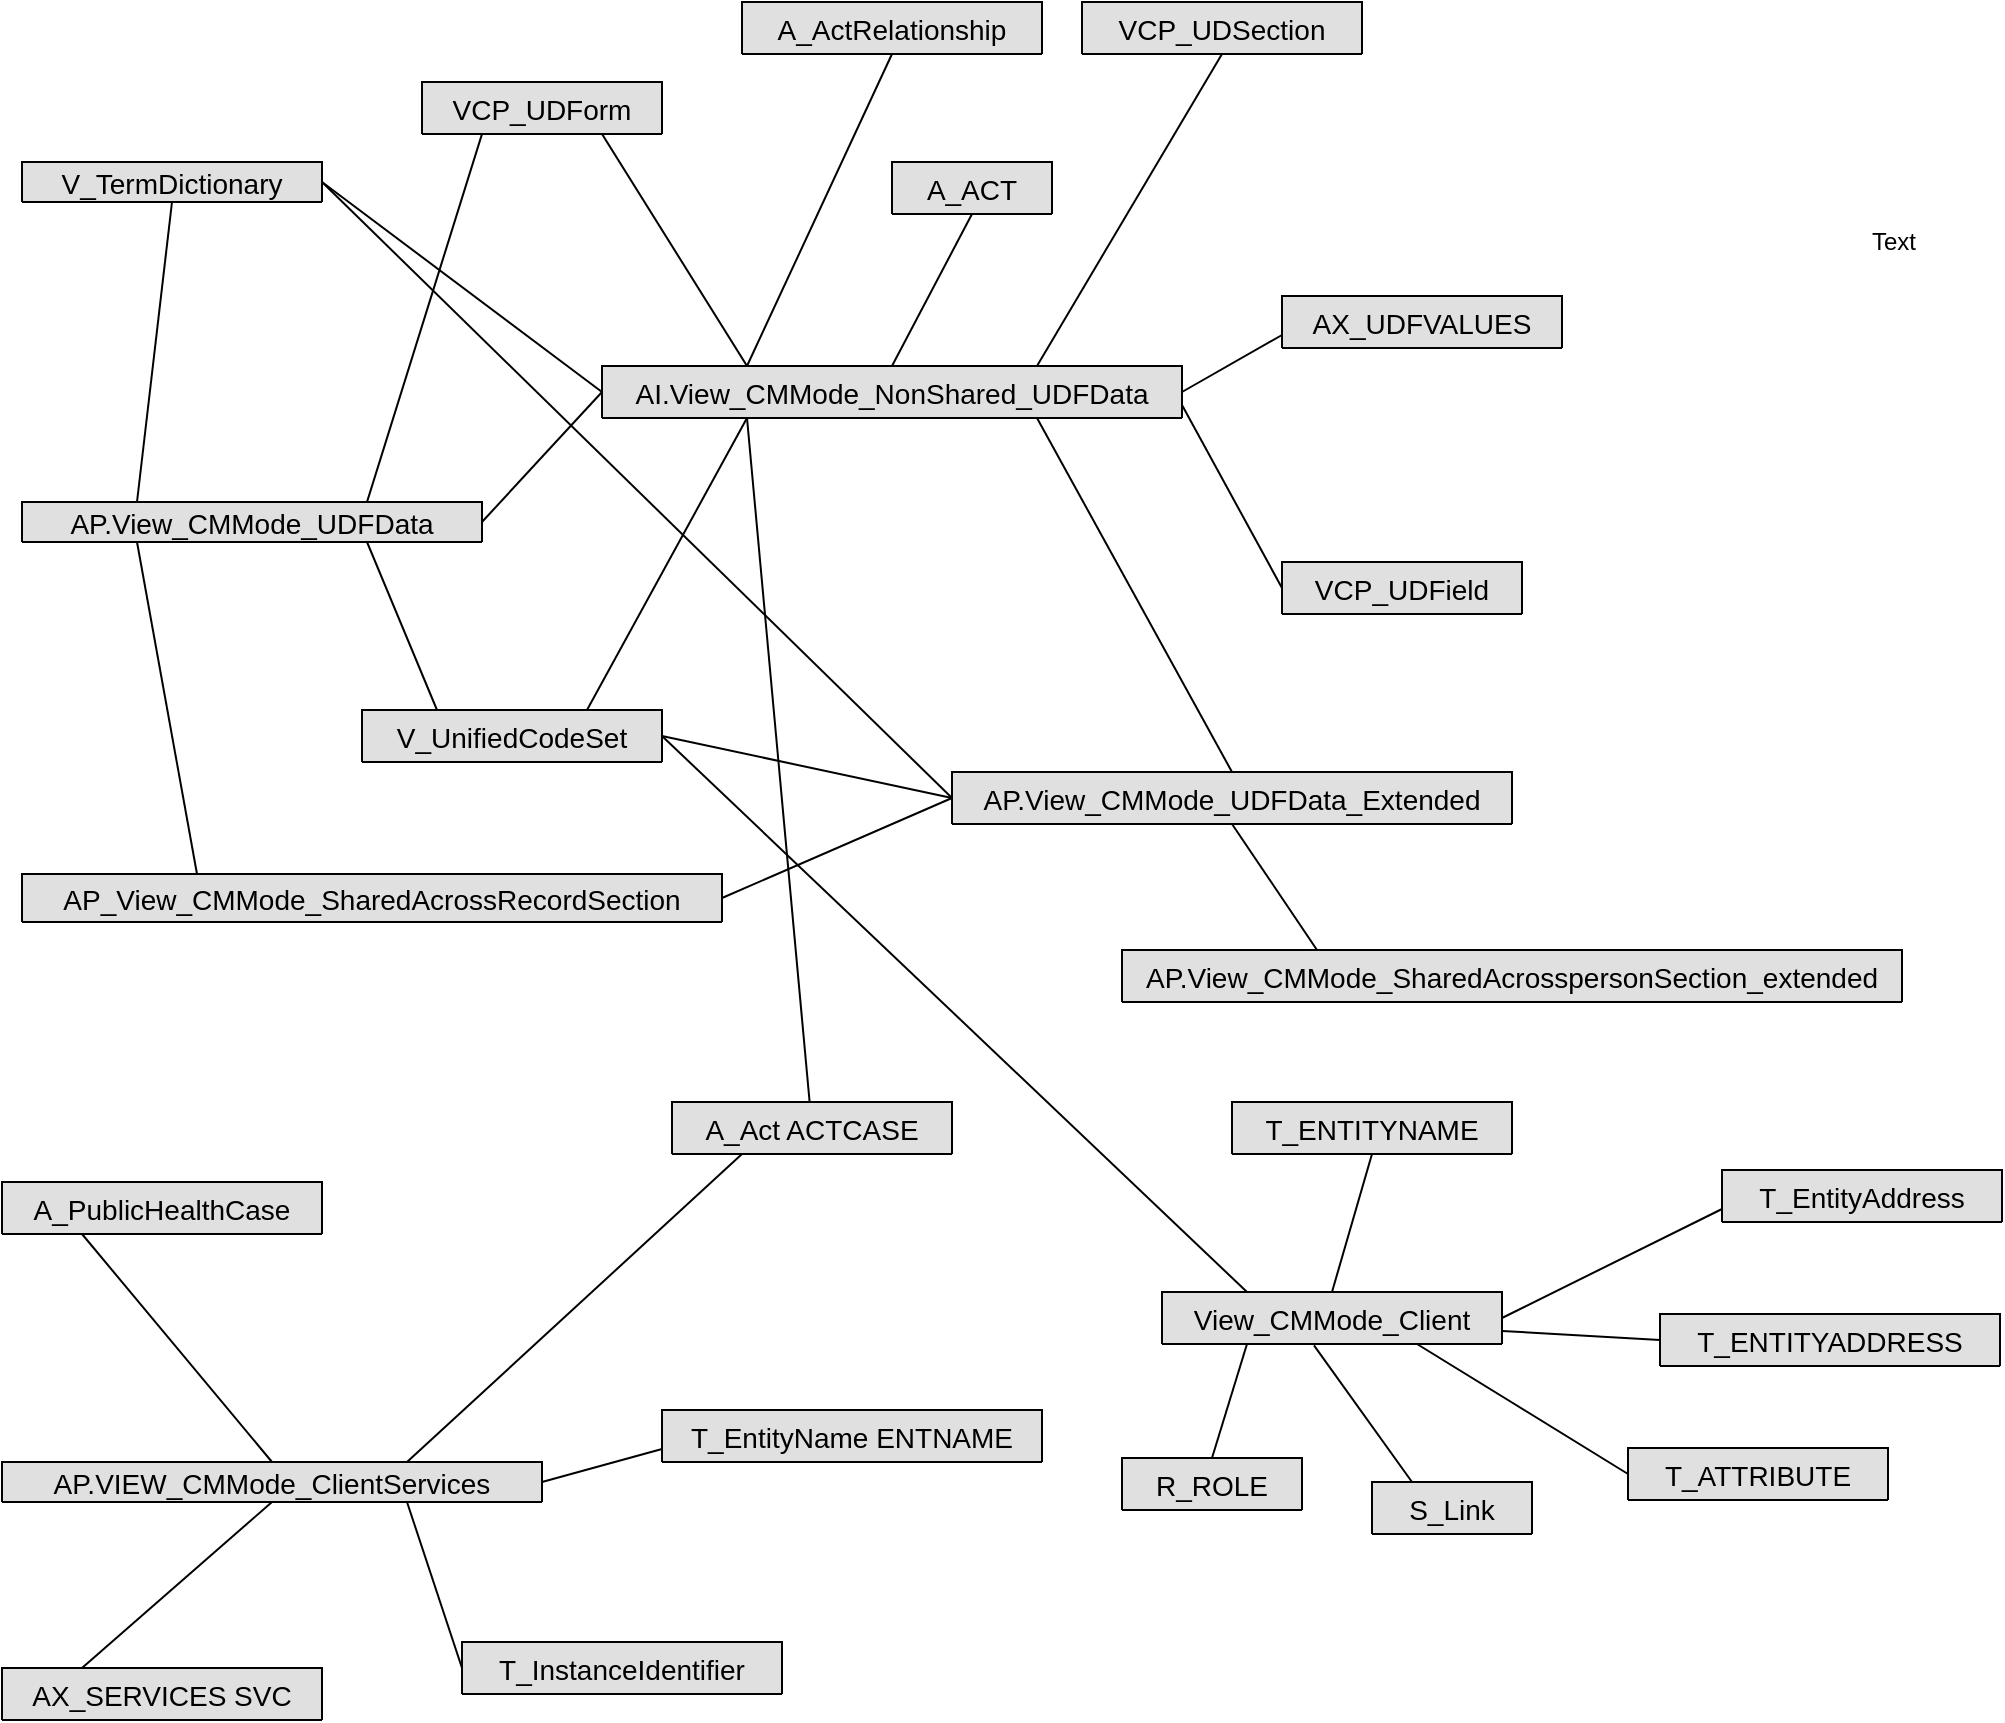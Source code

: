 <mxfile pages="1" version="11.2.8" type="github"><diagram id="moMBa_WTDXisezSMcdD8" name="Page-1"><mxGraphModel dx="1456" dy="1947" grid="1" gridSize="10" guides="1" tooltips="1" connect="1" arrows="1" fold="1" page="1" pageScale="1" pageWidth="850" pageHeight="1100" math="0" shadow="0"><root><mxCell id="0"/><mxCell id="1" parent="0"/><mxCell id="i6e0QIR5T14kZbD8yKvG-7" value="AP.View_CMMode_UDFData" style="swimlane;fontStyle=0;childLayout=stackLayout;horizontal=1;startSize=26;fillColor=#e0e0e0;horizontalStack=0;resizeParent=1;resizeParentMax=0;resizeLast=0;collapsible=1;marginBottom=0;swimlaneFillColor=#ffffff;align=center;fontSize=14;" parent="1" vertex="1" collapsed="1"><mxGeometry x="30" y="130" width="230" height="20" as="geometry"><mxRectangle x="30" y="30" width="180" height="144" as="alternateBounds"/></mxGeometry></mxCell><mxCell id="i6e0QIR5T14kZbD8yKvG-8" value="uniqueId" style="shape=partialRectangle;top=0;left=0;right=0;bottom=1;align=left;verticalAlign=middle;fillColor=none;spacingLeft=34;spacingRight=4;overflow=hidden;rotatable=0;points=[[0,0.5],[1,0.5]];portConstraint=eastwest;dropTarget=0;fontStyle=5;fontSize=12;" parent="i6e0QIR5T14kZbD8yKvG-7" vertex="1"><mxGeometry y="20" width="230" height="30" as="geometry"/></mxCell><mxCell id="i6e0QIR5T14kZbD8yKvG-9" value="PK" style="shape=partialRectangle;top=0;left=0;bottom=0;fillColor=none;align=left;verticalAlign=middle;spacingLeft=4;spacingRight=4;overflow=hidden;rotatable=0;points=[];portConstraint=eastwest;part=1;fontSize=12;" parent="i6e0QIR5T14kZbD8yKvG-8" vertex="1" connectable="0"><mxGeometry width="30" height="30" as="geometry"/></mxCell><mxCell id="i6e0QIR5T14kZbD8yKvG-10" value="row 1" style="shape=partialRectangle;top=0;left=0;right=0;bottom=0;align=left;verticalAlign=top;fillColor=none;spacingLeft=34;spacingRight=4;overflow=hidden;rotatable=0;points=[[0,0.5],[1,0.5]];portConstraint=eastwest;dropTarget=0;fontSize=12;" parent="i6e0QIR5T14kZbD8yKvG-7" vertex="1"><mxGeometry y="50" width="230" height="26" as="geometry"/></mxCell><mxCell id="i6e0QIR5T14kZbD8yKvG-11" value="" style="shape=partialRectangle;top=0;left=0;bottom=0;fillColor=none;align=left;verticalAlign=top;spacingLeft=4;spacingRight=4;overflow=hidden;rotatable=0;points=[];portConstraint=eastwest;part=1;fontSize=12;" parent="i6e0QIR5T14kZbD8yKvG-10" vertex="1" connectable="0"><mxGeometry width="30" height="26" as="geometry"/></mxCell><mxCell id="i6e0QIR5T14kZbD8yKvG-12" value="row 2" style="shape=partialRectangle;top=0;left=0;right=0;bottom=0;align=left;verticalAlign=top;fillColor=none;spacingLeft=34;spacingRight=4;overflow=hidden;rotatable=0;points=[[0,0.5],[1,0.5]];portConstraint=eastwest;dropTarget=0;fontSize=12;" parent="i6e0QIR5T14kZbD8yKvG-7" vertex="1"><mxGeometry y="76" width="230" height="26" as="geometry"/></mxCell><mxCell id="i6e0QIR5T14kZbD8yKvG-13" value="" style="shape=partialRectangle;top=0;left=0;bottom=0;fillColor=none;align=left;verticalAlign=top;spacingLeft=4;spacingRight=4;overflow=hidden;rotatable=0;points=[];portConstraint=eastwest;part=1;fontSize=12;" parent="i6e0QIR5T14kZbD8yKvG-12" vertex="1" connectable="0"><mxGeometry width="30" height="26" as="geometry"/></mxCell><mxCell id="i6e0QIR5T14kZbD8yKvG-14" value="row 3" style="shape=partialRectangle;top=0;left=0;right=0;bottom=0;align=left;verticalAlign=top;fillColor=none;spacingLeft=34;spacingRight=4;overflow=hidden;rotatable=0;points=[[0,0.5],[1,0.5]];portConstraint=eastwest;dropTarget=0;fontSize=12;" parent="i6e0QIR5T14kZbD8yKvG-7" vertex="1"><mxGeometry y="102" width="230" height="26" as="geometry"/></mxCell><mxCell id="i6e0QIR5T14kZbD8yKvG-15" value="" style="shape=partialRectangle;top=0;left=0;bottom=0;fillColor=none;align=left;verticalAlign=top;spacingLeft=4;spacingRight=4;overflow=hidden;rotatable=0;points=[];portConstraint=eastwest;part=1;fontSize=12;" parent="i6e0QIR5T14kZbD8yKvG-14" vertex="1" connectable="0"><mxGeometry width="30" height="26" as="geometry"/></mxCell><mxCell id="i6e0QIR5T14kZbD8yKvG-16" value="" style="shape=partialRectangle;top=0;left=0;right=0;bottom=0;align=left;verticalAlign=top;fillColor=none;spacingLeft=34;spacingRight=4;overflow=hidden;rotatable=0;points=[[0,0.5],[1,0.5]];portConstraint=eastwest;dropTarget=0;fontSize=12;" parent="i6e0QIR5T14kZbD8yKvG-7" vertex="1"><mxGeometry y="128" width="230" height="10" as="geometry"/></mxCell><mxCell id="i6e0QIR5T14kZbD8yKvG-17" value="" style="shape=partialRectangle;top=0;left=0;bottom=0;fillColor=none;align=left;verticalAlign=top;spacingLeft=4;spacingRight=4;overflow=hidden;rotatable=0;points=[];portConstraint=eastwest;part=1;fontSize=12;" parent="i6e0QIR5T14kZbD8yKvG-16" vertex="1" connectable="0"><mxGeometry width="30" height="10" as="geometry"/></mxCell><mxCell id="i6e0QIR5T14kZbD8yKvG-18" value="AP_View_CMMode_SharedAcrossRecordSection" style="swimlane;fontStyle=0;childLayout=stackLayout;horizontal=1;startSize=26;fillColor=#e0e0e0;horizontalStack=0;resizeParent=1;resizeParentMax=0;resizeLast=0;collapsible=1;marginBottom=0;swimlaneFillColor=#ffffff;align=center;fontSize=14;" parent="1" vertex="1" collapsed="1"><mxGeometry x="30" y="316" width="350" height="24" as="geometry"><mxRectangle x="30" y="316" width="320" height="144" as="alternateBounds"/></mxGeometry></mxCell><mxCell id="i6e0QIR5T14kZbD8yKvG-19" value="uniqueId" style="shape=partialRectangle;top=0;left=0;right=0;bottom=1;align=left;verticalAlign=middle;fillColor=none;spacingLeft=34;spacingRight=4;overflow=hidden;rotatable=0;points=[[0,0.5],[1,0.5]];portConstraint=eastwest;dropTarget=0;fontStyle=5;fontSize=12;" parent="i6e0QIR5T14kZbD8yKvG-18" vertex="1"><mxGeometry y="24" width="350" height="30" as="geometry"/></mxCell><mxCell id="i6e0QIR5T14kZbD8yKvG-20" value="PK" style="shape=partialRectangle;top=0;left=0;bottom=0;fillColor=none;align=left;verticalAlign=middle;spacingLeft=4;spacingRight=4;overflow=hidden;rotatable=0;points=[];portConstraint=eastwest;part=1;fontSize=12;" parent="i6e0QIR5T14kZbD8yKvG-19" vertex="1" connectable="0"><mxGeometry width="30" height="30" as="geometry"/></mxCell><mxCell id="i6e0QIR5T14kZbD8yKvG-21" value="row 1" style="shape=partialRectangle;top=0;left=0;right=0;bottom=0;align=left;verticalAlign=top;fillColor=none;spacingLeft=34;spacingRight=4;overflow=hidden;rotatable=0;points=[[0,0.5],[1,0.5]];portConstraint=eastwest;dropTarget=0;fontSize=12;" parent="i6e0QIR5T14kZbD8yKvG-18" vertex="1"><mxGeometry y="54" width="350" height="26" as="geometry"/></mxCell><mxCell id="i6e0QIR5T14kZbD8yKvG-22" value="" style="shape=partialRectangle;top=0;left=0;bottom=0;fillColor=none;align=left;verticalAlign=top;spacingLeft=4;spacingRight=4;overflow=hidden;rotatable=0;points=[];portConstraint=eastwest;part=1;fontSize=12;" parent="i6e0QIR5T14kZbD8yKvG-21" vertex="1" connectable="0"><mxGeometry width="30" height="26" as="geometry"/></mxCell><mxCell id="i6e0QIR5T14kZbD8yKvG-23" value="row 2" style="shape=partialRectangle;top=0;left=0;right=0;bottom=0;align=left;verticalAlign=top;fillColor=none;spacingLeft=34;spacingRight=4;overflow=hidden;rotatable=0;points=[[0,0.5],[1,0.5]];portConstraint=eastwest;dropTarget=0;fontSize=12;" parent="i6e0QIR5T14kZbD8yKvG-18" vertex="1"><mxGeometry y="80" width="350" height="26" as="geometry"/></mxCell><mxCell id="i6e0QIR5T14kZbD8yKvG-24" value="" style="shape=partialRectangle;top=0;left=0;bottom=0;fillColor=none;align=left;verticalAlign=top;spacingLeft=4;spacingRight=4;overflow=hidden;rotatable=0;points=[];portConstraint=eastwest;part=1;fontSize=12;" parent="i6e0QIR5T14kZbD8yKvG-23" vertex="1" connectable="0"><mxGeometry width="30" height="26" as="geometry"/></mxCell><mxCell id="i6e0QIR5T14kZbD8yKvG-25" value="row 3" style="shape=partialRectangle;top=0;left=0;right=0;bottom=0;align=left;verticalAlign=top;fillColor=none;spacingLeft=34;spacingRight=4;overflow=hidden;rotatable=0;points=[[0,0.5],[1,0.5]];portConstraint=eastwest;dropTarget=0;fontSize=12;" parent="i6e0QIR5T14kZbD8yKvG-18" vertex="1"><mxGeometry y="106" width="350" height="26" as="geometry"/></mxCell><mxCell id="i6e0QIR5T14kZbD8yKvG-26" value="" style="shape=partialRectangle;top=0;left=0;bottom=0;fillColor=none;align=left;verticalAlign=top;spacingLeft=4;spacingRight=4;overflow=hidden;rotatable=0;points=[];portConstraint=eastwest;part=1;fontSize=12;" parent="i6e0QIR5T14kZbD8yKvG-25" vertex="1" connectable="0"><mxGeometry width="30" height="26" as="geometry"/></mxCell><mxCell id="i6e0QIR5T14kZbD8yKvG-27" value="" style="shape=partialRectangle;top=0;left=0;right=0;bottom=0;align=left;verticalAlign=top;fillColor=none;spacingLeft=34;spacingRight=4;overflow=hidden;rotatable=0;points=[[0,0.5],[1,0.5]];portConstraint=eastwest;dropTarget=0;fontSize=12;" parent="i6e0QIR5T14kZbD8yKvG-18" vertex="1"><mxGeometry y="132" width="350" height="10" as="geometry"/></mxCell><mxCell id="i6e0QIR5T14kZbD8yKvG-28" value="" style="shape=partialRectangle;top=0;left=0;bottom=0;fillColor=none;align=left;verticalAlign=top;spacingLeft=4;spacingRight=4;overflow=hidden;rotatable=0;points=[];portConstraint=eastwest;part=1;fontSize=12;" parent="i6e0QIR5T14kZbD8yKvG-27" vertex="1" connectable="0"><mxGeometry width="30" height="10" as="geometry"/></mxCell><mxCell id="i6e0QIR5T14kZbD8yKvG-29" value="" style="endArrow=none;html=1;exitX=0.25;exitY=1;exitDx=0;exitDy=0;entryX=0.25;entryY=0;entryDx=0;entryDy=0;" parent="1" source="i6e0QIR5T14kZbD8yKvG-7" target="i6e0QIR5T14kZbD8yKvG-18" edge="1"><mxGeometry width="50" height="50" relative="1" as="geometry"><mxPoint x="40" y="210" as="sourcePoint"/><mxPoint x="90" y="160" as="targetPoint"/></mxGeometry></mxCell><mxCell id="i6e0QIR5T14kZbD8yKvG-38" value="VCP_UDForm" style="swimlane;fontStyle=0;childLayout=stackLayout;horizontal=1;startSize=26;fillColor=#e0e0e0;horizontalStack=0;resizeParent=1;resizeParentMax=0;resizeLast=0;collapsible=1;marginBottom=0;swimlaneFillColor=#ffffff;align=center;fontSize=14;" parent="1" vertex="1" collapsed="1"><mxGeometry x="230" y="-80" width="120" height="26" as="geometry"><mxRectangle x="450" y="16" width="160" height="144" as="alternateBounds"/></mxGeometry></mxCell><mxCell id="i6e0QIR5T14kZbD8yKvG-39" value="uniqueId" style="shape=partialRectangle;top=0;left=0;right=0;bottom=1;align=left;verticalAlign=middle;fillColor=none;spacingLeft=34;spacingRight=4;overflow=hidden;rotatable=0;points=[[0,0.5],[1,0.5]];portConstraint=eastwest;dropTarget=0;fontStyle=5;fontSize=12;" parent="i6e0QIR5T14kZbD8yKvG-38" vertex="1"><mxGeometry y="26" width="120" height="30" as="geometry"/></mxCell><mxCell id="i6e0QIR5T14kZbD8yKvG-40" value="PK" style="shape=partialRectangle;top=0;left=0;bottom=0;fillColor=none;align=left;verticalAlign=middle;spacingLeft=4;spacingRight=4;overflow=hidden;rotatable=0;points=[];portConstraint=eastwest;part=1;fontSize=12;" parent="i6e0QIR5T14kZbD8yKvG-39" vertex="1" connectable="0"><mxGeometry width="30" height="30" as="geometry"/></mxCell><mxCell id="i6e0QIR5T14kZbD8yKvG-41" value="row 1" style="shape=partialRectangle;top=0;left=0;right=0;bottom=0;align=left;verticalAlign=top;fillColor=none;spacingLeft=34;spacingRight=4;overflow=hidden;rotatable=0;points=[[0,0.5],[1,0.5]];portConstraint=eastwest;dropTarget=0;fontSize=12;" parent="i6e0QIR5T14kZbD8yKvG-38" vertex="1"><mxGeometry y="56" width="120" height="26" as="geometry"/></mxCell><mxCell id="i6e0QIR5T14kZbD8yKvG-42" value="" style="shape=partialRectangle;top=0;left=0;bottom=0;fillColor=none;align=left;verticalAlign=top;spacingLeft=4;spacingRight=4;overflow=hidden;rotatable=0;points=[];portConstraint=eastwest;part=1;fontSize=12;" parent="i6e0QIR5T14kZbD8yKvG-41" vertex="1" connectable="0"><mxGeometry width="30" height="26" as="geometry"/></mxCell><mxCell id="i6e0QIR5T14kZbD8yKvG-43" value="row 2" style="shape=partialRectangle;top=0;left=0;right=0;bottom=0;align=left;verticalAlign=top;fillColor=none;spacingLeft=34;spacingRight=4;overflow=hidden;rotatable=0;points=[[0,0.5],[1,0.5]];portConstraint=eastwest;dropTarget=0;fontSize=12;" parent="i6e0QIR5T14kZbD8yKvG-38" vertex="1"><mxGeometry y="82" width="120" height="26" as="geometry"/></mxCell><mxCell id="i6e0QIR5T14kZbD8yKvG-44" value="" style="shape=partialRectangle;top=0;left=0;bottom=0;fillColor=none;align=left;verticalAlign=top;spacingLeft=4;spacingRight=4;overflow=hidden;rotatable=0;points=[];portConstraint=eastwest;part=1;fontSize=12;" parent="i6e0QIR5T14kZbD8yKvG-43" vertex="1" connectable="0"><mxGeometry width="30" height="26" as="geometry"/></mxCell><mxCell id="i6e0QIR5T14kZbD8yKvG-45" value="row 3" style="shape=partialRectangle;top=0;left=0;right=0;bottom=0;align=left;verticalAlign=top;fillColor=none;spacingLeft=34;spacingRight=4;overflow=hidden;rotatable=0;points=[[0,0.5],[1,0.5]];portConstraint=eastwest;dropTarget=0;fontSize=12;" parent="i6e0QIR5T14kZbD8yKvG-38" vertex="1"><mxGeometry y="108" width="120" height="26" as="geometry"/></mxCell><mxCell id="i6e0QIR5T14kZbD8yKvG-46" value="" style="shape=partialRectangle;top=0;left=0;bottom=0;fillColor=none;align=left;verticalAlign=top;spacingLeft=4;spacingRight=4;overflow=hidden;rotatable=0;points=[];portConstraint=eastwest;part=1;fontSize=12;" parent="i6e0QIR5T14kZbD8yKvG-45" vertex="1" connectable="0"><mxGeometry width="30" height="26" as="geometry"/></mxCell><mxCell id="i6e0QIR5T14kZbD8yKvG-47" value="" style="shape=partialRectangle;top=0;left=0;right=0;bottom=0;align=left;verticalAlign=top;fillColor=none;spacingLeft=34;spacingRight=4;overflow=hidden;rotatable=0;points=[[0,0.5],[1,0.5]];portConstraint=eastwest;dropTarget=0;fontSize=12;" parent="i6e0QIR5T14kZbD8yKvG-38" vertex="1"><mxGeometry y="134" width="120" height="10" as="geometry"/></mxCell><mxCell id="i6e0QIR5T14kZbD8yKvG-48" value="" style="shape=partialRectangle;top=0;left=0;bottom=0;fillColor=none;align=left;verticalAlign=top;spacingLeft=4;spacingRight=4;overflow=hidden;rotatable=0;points=[];portConstraint=eastwest;part=1;fontSize=12;" parent="i6e0QIR5T14kZbD8yKvG-47" vertex="1" connectable="0"><mxGeometry width="30" height="10" as="geometry"/></mxCell><mxCell id="i6e0QIR5T14kZbD8yKvG-50" value="V_TermDictionary" style="swimlane;fontStyle=0;childLayout=stackLayout;horizontal=1;startSize=26;fillColor=#e0e0e0;horizontalStack=0;resizeParent=1;resizeParentMax=0;resizeLast=0;collapsible=1;marginBottom=0;swimlaneFillColor=#ffffff;align=center;fontSize=14;" parent="1" vertex="1" collapsed="1"><mxGeometry x="30" y="-40" width="150" height="20" as="geometry"><mxRectangle x="30" y="-40" width="160" height="144" as="alternateBounds"/></mxGeometry></mxCell><mxCell id="i6e0QIR5T14kZbD8yKvG-51" value="uniqueId" style="shape=partialRectangle;top=0;left=0;right=0;bottom=1;align=left;verticalAlign=middle;fillColor=none;spacingLeft=34;spacingRight=4;overflow=hidden;rotatable=0;points=[[0,0.5],[1,0.5]];portConstraint=eastwest;dropTarget=0;fontStyle=5;fontSize=12;" parent="i6e0QIR5T14kZbD8yKvG-50" vertex="1"><mxGeometry y="20" width="150" height="30" as="geometry"/></mxCell><mxCell id="i6e0QIR5T14kZbD8yKvG-52" value="PK" style="shape=partialRectangle;top=0;left=0;bottom=0;fillColor=none;align=left;verticalAlign=middle;spacingLeft=4;spacingRight=4;overflow=hidden;rotatable=0;points=[];portConstraint=eastwest;part=1;fontSize=12;" parent="i6e0QIR5T14kZbD8yKvG-51" vertex="1" connectable="0"><mxGeometry width="30" height="30" as="geometry"/></mxCell><mxCell id="i6e0QIR5T14kZbD8yKvG-53" value="row 1" style="shape=partialRectangle;top=0;left=0;right=0;bottom=0;align=left;verticalAlign=top;fillColor=none;spacingLeft=34;spacingRight=4;overflow=hidden;rotatable=0;points=[[0,0.5],[1,0.5]];portConstraint=eastwest;dropTarget=0;fontSize=12;" parent="i6e0QIR5T14kZbD8yKvG-50" vertex="1"><mxGeometry y="50" width="150" height="26" as="geometry"/></mxCell><mxCell id="i6e0QIR5T14kZbD8yKvG-54" value="" style="shape=partialRectangle;top=0;left=0;bottom=0;fillColor=none;align=left;verticalAlign=top;spacingLeft=4;spacingRight=4;overflow=hidden;rotatable=0;points=[];portConstraint=eastwest;part=1;fontSize=12;" parent="i6e0QIR5T14kZbD8yKvG-53" vertex="1" connectable="0"><mxGeometry width="30" height="26" as="geometry"/></mxCell><mxCell id="i6e0QIR5T14kZbD8yKvG-55" value="row 2" style="shape=partialRectangle;top=0;left=0;right=0;bottom=0;align=left;verticalAlign=top;fillColor=none;spacingLeft=34;spacingRight=4;overflow=hidden;rotatable=0;points=[[0,0.5],[1,0.5]];portConstraint=eastwest;dropTarget=0;fontSize=12;" parent="i6e0QIR5T14kZbD8yKvG-50" vertex="1"><mxGeometry y="76" width="150" height="26" as="geometry"/></mxCell><mxCell id="i6e0QIR5T14kZbD8yKvG-56" value="" style="shape=partialRectangle;top=0;left=0;bottom=0;fillColor=none;align=left;verticalAlign=top;spacingLeft=4;spacingRight=4;overflow=hidden;rotatable=0;points=[];portConstraint=eastwest;part=1;fontSize=12;" parent="i6e0QIR5T14kZbD8yKvG-55" vertex="1" connectable="0"><mxGeometry width="30" height="26" as="geometry"/></mxCell><mxCell id="i6e0QIR5T14kZbD8yKvG-57" value="row 3" style="shape=partialRectangle;top=0;left=0;right=0;bottom=0;align=left;verticalAlign=top;fillColor=none;spacingLeft=34;spacingRight=4;overflow=hidden;rotatable=0;points=[[0,0.5],[1,0.5]];portConstraint=eastwest;dropTarget=0;fontSize=12;" parent="i6e0QIR5T14kZbD8yKvG-50" vertex="1"><mxGeometry y="102" width="150" height="26" as="geometry"/></mxCell><mxCell id="i6e0QIR5T14kZbD8yKvG-58" value="" style="shape=partialRectangle;top=0;left=0;bottom=0;fillColor=none;align=left;verticalAlign=top;spacingLeft=4;spacingRight=4;overflow=hidden;rotatable=0;points=[];portConstraint=eastwest;part=1;fontSize=12;" parent="i6e0QIR5T14kZbD8yKvG-57" vertex="1" connectable="0"><mxGeometry width="30" height="26" as="geometry"/></mxCell><mxCell id="i6e0QIR5T14kZbD8yKvG-59" value="" style="shape=partialRectangle;top=0;left=0;right=0;bottom=0;align=left;verticalAlign=top;fillColor=none;spacingLeft=34;spacingRight=4;overflow=hidden;rotatable=0;points=[[0,0.5],[1,0.5]];portConstraint=eastwest;dropTarget=0;fontSize=12;" parent="i6e0QIR5T14kZbD8yKvG-50" vertex="1"><mxGeometry y="128" width="150" height="10" as="geometry"/></mxCell><mxCell id="i6e0QIR5T14kZbD8yKvG-60" value="" style="shape=partialRectangle;top=0;left=0;bottom=0;fillColor=none;align=left;verticalAlign=top;spacingLeft=4;spacingRight=4;overflow=hidden;rotatable=0;points=[];portConstraint=eastwest;part=1;fontSize=12;" parent="i6e0QIR5T14kZbD8yKvG-59" vertex="1" connectable="0"><mxGeometry width="30" height="10" as="geometry"/></mxCell><mxCell id="i6e0QIR5T14kZbD8yKvG-62" value="V_UnifiedCodeSet" style="swimlane;fontStyle=0;childLayout=stackLayout;horizontal=1;startSize=26;fillColor=#e0e0e0;horizontalStack=0;resizeParent=1;resizeParentMax=0;resizeLast=0;collapsible=1;marginBottom=0;swimlaneFillColor=#ffffff;align=center;fontSize=14;" parent="1" vertex="1" collapsed="1"><mxGeometry x="200" y="234" width="150" height="26" as="geometry"><mxRectangle x="100" y="240" width="160" height="144" as="alternateBounds"/></mxGeometry></mxCell><mxCell id="i6e0QIR5T14kZbD8yKvG-63" value="uniqueId" style="shape=partialRectangle;top=0;left=0;right=0;bottom=1;align=left;verticalAlign=middle;fillColor=none;spacingLeft=34;spacingRight=4;overflow=hidden;rotatable=0;points=[[0,0.5],[1,0.5]];portConstraint=eastwest;dropTarget=0;fontStyle=5;fontSize=12;" parent="i6e0QIR5T14kZbD8yKvG-62" vertex="1"><mxGeometry y="26" width="150" height="30" as="geometry"/></mxCell><mxCell id="i6e0QIR5T14kZbD8yKvG-64" value="PK" style="shape=partialRectangle;top=0;left=0;bottom=0;fillColor=none;align=left;verticalAlign=middle;spacingLeft=4;spacingRight=4;overflow=hidden;rotatable=0;points=[];portConstraint=eastwest;part=1;fontSize=12;" parent="i6e0QIR5T14kZbD8yKvG-63" vertex="1" connectable="0"><mxGeometry width="30" height="30" as="geometry"/></mxCell><mxCell id="i6e0QIR5T14kZbD8yKvG-65" value="row 1" style="shape=partialRectangle;top=0;left=0;right=0;bottom=0;align=left;verticalAlign=top;fillColor=none;spacingLeft=34;spacingRight=4;overflow=hidden;rotatable=0;points=[[0,0.5],[1,0.5]];portConstraint=eastwest;dropTarget=0;fontSize=12;" parent="i6e0QIR5T14kZbD8yKvG-62" vertex="1"><mxGeometry y="56" width="150" height="26" as="geometry"/></mxCell><mxCell id="i6e0QIR5T14kZbD8yKvG-66" value="" style="shape=partialRectangle;top=0;left=0;bottom=0;fillColor=none;align=left;verticalAlign=top;spacingLeft=4;spacingRight=4;overflow=hidden;rotatable=0;points=[];portConstraint=eastwest;part=1;fontSize=12;" parent="i6e0QIR5T14kZbD8yKvG-65" vertex="1" connectable="0"><mxGeometry width="30" height="26" as="geometry"/></mxCell><mxCell id="i6e0QIR5T14kZbD8yKvG-67" value="row 2" style="shape=partialRectangle;top=0;left=0;right=0;bottom=0;align=left;verticalAlign=top;fillColor=none;spacingLeft=34;spacingRight=4;overflow=hidden;rotatable=0;points=[[0,0.5],[1,0.5]];portConstraint=eastwest;dropTarget=0;fontSize=12;" parent="i6e0QIR5T14kZbD8yKvG-62" vertex="1"><mxGeometry y="82" width="150" height="26" as="geometry"/></mxCell><mxCell id="i6e0QIR5T14kZbD8yKvG-68" value="" style="shape=partialRectangle;top=0;left=0;bottom=0;fillColor=none;align=left;verticalAlign=top;spacingLeft=4;spacingRight=4;overflow=hidden;rotatable=0;points=[];portConstraint=eastwest;part=1;fontSize=12;" parent="i6e0QIR5T14kZbD8yKvG-67" vertex="1" connectable="0"><mxGeometry width="30" height="26" as="geometry"/></mxCell><mxCell id="i6e0QIR5T14kZbD8yKvG-69" value="row 3" style="shape=partialRectangle;top=0;left=0;right=0;bottom=0;align=left;verticalAlign=top;fillColor=none;spacingLeft=34;spacingRight=4;overflow=hidden;rotatable=0;points=[[0,0.5],[1,0.5]];portConstraint=eastwest;dropTarget=0;fontSize=12;" parent="i6e0QIR5T14kZbD8yKvG-62" vertex="1"><mxGeometry y="108" width="150" height="26" as="geometry"/></mxCell><mxCell id="i6e0QIR5T14kZbD8yKvG-70" value="" style="shape=partialRectangle;top=0;left=0;bottom=0;fillColor=none;align=left;verticalAlign=top;spacingLeft=4;spacingRight=4;overflow=hidden;rotatable=0;points=[];portConstraint=eastwest;part=1;fontSize=12;" parent="i6e0QIR5T14kZbD8yKvG-69" vertex="1" connectable="0"><mxGeometry width="30" height="26" as="geometry"/></mxCell><mxCell id="i6e0QIR5T14kZbD8yKvG-71" value="" style="shape=partialRectangle;top=0;left=0;right=0;bottom=0;align=left;verticalAlign=top;fillColor=none;spacingLeft=34;spacingRight=4;overflow=hidden;rotatable=0;points=[[0,0.5],[1,0.5]];portConstraint=eastwest;dropTarget=0;fontSize=12;" parent="i6e0QIR5T14kZbD8yKvG-62" vertex="1"><mxGeometry y="134" width="150" height="10" as="geometry"/></mxCell><mxCell id="i6e0QIR5T14kZbD8yKvG-72" value="" style="shape=partialRectangle;top=0;left=0;bottom=0;fillColor=none;align=left;verticalAlign=top;spacingLeft=4;spacingRight=4;overflow=hidden;rotatable=0;points=[];portConstraint=eastwest;part=1;fontSize=12;" parent="i6e0QIR5T14kZbD8yKvG-71" vertex="1" connectable="0"><mxGeometry width="30" height="10" as="geometry"/></mxCell><mxCell id="i6e0QIR5T14kZbD8yKvG-73" value="" style="endArrow=none;html=1;entryX=0.75;entryY=1;entryDx=0;entryDy=0;exitX=0.25;exitY=0;exitDx=0;exitDy=0;" parent="1" source="i6e0QIR5T14kZbD8yKvG-62" target="i6e0QIR5T14kZbD8yKvG-7" edge="1"><mxGeometry width="50" height="50" relative="1" as="geometry"><mxPoint x="10" y="140" as="sourcePoint"/><mxPoint x="60" y="90" as="targetPoint"/></mxGeometry></mxCell><mxCell id="i6e0QIR5T14kZbD8yKvG-74" value="AI.View_CMMode_NonShared_UDFData" style="swimlane;fontStyle=0;childLayout=stackLayout;horizontal=1;startSize=26;fillColor=#e0e0e0;horizontalStack=0;resizeParent=1;resizeParentMax=0;resizeLast=0;collapsible=1;marginBottom=0;swimlaneFillColor=#ffffff;align=center;fontSize=14;" parent="1" vertex="1" collapsed="1"><mxGeometry x="320" y="62" width="290" height="26" as="geometry"><mxRectangle x="530" y="33" width="280" height="144" as="alternateBounds"/></mxGeometry></mxCell><mxCell id="i6e0QIR5T14kZbD8yKvG-75" value="uniqueId" style="shape=partialRectangle;top=0;left=0;right=0;bottom=1;align=left;verticalAlign=middle;fillColor=none;spacingLeft=34;spacingRight=4;overflow=hidden;rotatable=0;points=[[0,0.5],[1,0.5]];portConstraint=eastwest;dropTarget=0;fontStyle=5;fontSize=12;" parent="i6e0QIR5T14kZbD8yKvG-74" vertex="1"><mxGeometry y="26" width="290" height="30" as="geometry"/></mxCell><mxCell id="i6e0QIR5T14kZbD8yKvG-76" value="PK" style="shape=partialRectangle;top=0;left=0;bottom=0;fillColor=none;align=left;verticalAlign=middle;spacingLeft=4;spacingRight=4;overflow=hidden;rotatable=0;points=[];portConstraint=eastwest;part=1;fontSize=12;" parent="i6e0QIR5T14kZbD8yKvG-75" vertex="1" connectable="0"><mxGeometry width="30" height="30" as="geometry"/></mxCell><mxCell id="i6e0QIR5T14kZbD8yKvG-77" value="row 1" style="shape=partialRectangle;top=0;left=0;right=0;bottom=0;align=left;verticalAlign=top;fillColor=none;spacingLeft=34;spacingRight=4;overflow=hidden;rotatable=0;points=[[0,0.5],[1,0.5]];portConstraint=eastwest;dropTarget=0;fontSize=12;" parent="i6e0QIR5T14kZbD8yKvG-74" vertex="1"><mxGeometry y="56" width="290" height="26" as="geometry"/></mxCell><mxCell id="i6e0QIR5T14kZbD8yKvG-78" value="" style="shape=partialRectangle;top=0;left=0;bottom=0;fillColor=none;align=left;verticalAlign=top;spacingLeft=4;spacingRight=4;overflow=hidden;rotatable=0;points=[];portConstraint=eastwest;part=1;fontSize=12;" parent="i6e0QIR5T14kZbD8yKvG-77" vertex="1" connectable="0"><mxGeometry width="30" height="26" as="geometry"/></mxCell><mxCell id="i6e0QIR5T14kZbD8yKvG-79" value="row 2" style="shape=partialRectangle;top=0;left=0;right=0;bottom=0;align=left;verticalAlign=top;fillColor=none;spacingLeft=34;spacingRight=4;overflow=hidden;rotatable=0;points=[[0,0.5],[1,0.5]];portConstraint=eastwest;dropTarget=0;fontSize=12;" parent="i6e0QIR5T14kZbD8yKvG-74" vertex="1"><mxGeometry y="82" width="290" height="26" as="geometry"/></mxCell><mxCell id="i6e0QIR5T14kZbD8yKvG-80" value="" style="shape=partialRectangle;top=0;left=0;bottom=0;fillColor=none;align=left;verticalAlign=top;spacingLeft=4;spacingRight=4;overflow=hidden;rotatable=0;points=[];portConstraint=eastwest;part=1;fontSize=12;" parent="i6e0QIR5T14kZbD8yKvG-79" vertex="1" connectable="0"><mxGeometry width="30" height="26" as="geometry"/></mxCell><mxCell id="i6e0QIR5T14kZbD8yKvG-81" value="row 3" style="shape=partialRectangle;top=0;left=0;right=0;bottom=0;align=left;verticalAlign=top;fillColor=none;spacingLeft=34;spacingRight=4;overflow=hidden;rotatable=0;points=[[0,0.5],[1,0.5]];portConstraint=eastwest;dropTarget=0;fontSize=12;" parent="i6e0QIR5T14kZbD8yKvG-74" vertex="1"><mxGeometry y="108" width="290" height="26" as="geometry"/></mxCell><mxCell id="i6e0QIR5T14kZbD8yKvG-82" value="" style="shape=partialRectangle;top=0;left=0;bottom=0;fillColor=none;align=left;verticalAlign=top;spacingLeft=4;spacingRight=4;overflow=hidden;rotatable=0;points=[];portConstraint=eastwest;part=1;fontSize=12;" parent="i6e0QIR5T14kZbD8yKvG-81" vertex="1" connectable="0"><mxGeometry width="30" height="26" as="geometry"/></mxCell><mxCell id="i6e0QIR5T14kZbD8yKvG-83" value="" style="shape=partialRectangle;top=0;left=0;right=0;bottom=0;align=left;verticalAlign=top;fillColor=none;spacingLeft=34;spacingRight=4;overflow=hidden;rotatable=0;points=[[0,0.5],[1,0.5]];portConstraint=eastwest;dropTarget=0;fontSize=12;" parent="i6e0QIR5T14kZbD8yKvG-74" vertex="1"><mxGeometry y="134" width="290" height="10" as="geometry"/></mxCell><mxCell id="i6e0QIR5T14kZbD8yKvG-84" value="" style="shape=partialRectangle;top=0;left=0;bottom=0;fillColor=none;align=left;verticalAlign=top;spacingLeft=4;spacingRight=4;overflow=hidden;rotatable=0;points=[];portConstraint=eastwest;part=1;fontSize=12;" parent="i6e0QIR5T14kZbD8yKvG-83" vertex="1" connectable="0"><mxGeometry width="30" height="10" as="geometry"/></mxCell><mxCell id="i6e0QIR5T14kZbD8yKvG-85" value="" style="endArrow=none;html=1;exitX=1;exitY=0.5;exitDx=0;exitDy=0;entryX=0;entryY=0.5;entryDx=0;entryDy=0;" parent="1" source="i6e0QIR5T14kZbD8yKvG-7" target="i6e0QIR5T14kZbD8yKvG-74" edge="1"><mxGeometry width="50" height="50" relative="1" as="geometry"><mxPoint x="380" y="290" as="sourcePoint"/><mxPoint x="430" y="240" as="targetPoint"/></mxGeometry></mxCell><mxCell id="i6e0QIR5T14kZbD8yKvG-87" value="" style="endArrow=none;html=1;entryX=0.5;entryY=1;entryDx=0;entryDy=0;exitX=0.25;exitY=0;exitDx=0;exitDy=0;" parent="1" source="i6e0QIR5T14kZbD8yKvG-7" target="i6e0QIR5T14kZbD8yKvG-50" edge="1"><mxGeometry width="50" height="50" relative="1" as="geometry"><mxPoint x="50" y="140" as="sourcePoint"/><mxPoint x="100" y="90" as="targetPoint"/></mxGeometry></mxCell><mxCell id="i6e0QIR5T14kZbD8yKvG-88" value="" style="endArrow=none;html=1;entryX=0.25;entryY=1;entryDx=0;entryDy=0;exitX=0.75;exitY=0;exitDx=0;exitDy=0;" parent="1" source="i6e0QIR5T14kZbD8yKvG-7" target="i6e0QIR5T14kZbD8yKvG-38" edge="1"><mxGeometry width="50" height="50" relative="1" as="geometry"><mxPoint x="190" y="140" as="sourcePoint"/><mxPoint x="240" y="90" as="targetPoint"/></mxGeometry></mxCell><mxCell id="i6e0QIR5T14kZbD8yKvG-89" value="AP.View_CMMode_UDFData_Extended" style="swimlane;fontStyle=0;childLayout=stackLayout;horizontal=1;startSize=26;fillColor=#e0e0e0;horizontalStack=0;resizeParent=1;resizeParentMax=0;resizeLast=0;collapsible=1;marginBottom=0;swimlaneFillColor=#ffffff;align=center;fontSize=14;" parent="1" vertex="1" collapsed="1"><mxGeometry x="495" y="265" width="280" height="26" as="geometry"><mxRectangle x="510" y="247" width="260" height="144" as="alternateBounds"/></mxGeometry></mxCell><mxCell id="i6e0QIR5T14kZbD8yKvG-90" value="uniqueId" style="shape=partialRectangle;top=0;left=0;right=0;bottom=1;align=left;verticalAlign=middle;fillColor=none;spacingLeft=34;spacingRight=4;overflow=hidden;rotatable=0;points=[[0,0.5],[1,0.5]];portConstraint=eastwest;dropTarget=0;fontStyle=5;fontSize=12;" parent="i6e0QIR5T14kZbD8yKvG-89" vertex="1"><mxGeometry y="26" width="280" height="30" as="geometry"/></mxCell><mxCell id="i6e0QIR5T14kZbD8yKvG-91" value="PK" style="shape=partialRectangle;top=0;left=0;bottom=0;fillColor=none;align=left;verticalAlign=middle;spacingLeft=4;spacingRight=4;overflow=hidden;rotatable=0;points=[];portConstraint=eastwest;part=1;fontSize=12;" parent="i6e0QIR5T14kZbD8yKvG-90" vertex="1" connectable="0"><mxGeometry width="30" height="30" as="geometry"/></mxCell><mxCell id="i6e0QIR5T14kZbD8yKvG-92" value="row 1" style="shape=partialRectangle;top=0;left=0;right=0;bottom=0;align=left;verticalAlign=top;fillColor=none;spacingLeft=34;spacingRight=4;overflow=hidden;rotatable=0;points=[[0,0.5],[1,0.5]];portConstraint=eastwest;dropTarget=0;fontSize=12;" parent="i6e0QIR5T14kZbD8yKvG-89" vertex="1"><mxGeometry y="56" width="280" height="26" as="geometry"/></mxCell><mxCell id="i6e0QIR5T14kZbD8yKvG-93" value="" style="shape=partialRectangle;top=0;left=0;bottom=0;fillColor=none;align=left;verticalAlign=top;spacingLeft=4;spacingRight=4;overflow=hidden;rotatable=0;points=[];portConstraint=eastwest;part=1;fontSize=12;" parent="i6e0QIR5T14kZbD8yKvG-92" vertex="1" connectable="0"><mxGeometry width="30" height="26" as="geometry"/></mxCell><mxCell id="i6e0QIR5T14kZbD8yKvG-94" value="row 2" style="shape=partialRectangle;top=0;left=0;right=0;bottom=0;align=left;verticalAlign=top;fillColor=none;spacingLeft=34;spacingRight=4;overflow=hidden;rotatable=0;points=[[0,0.5],[1,0.5]];portConstraint=eastwest;dropTarget=0;fontSize=12;" parent="i6e0QIR5T14kZbD8yKvG-89" vertex="1"><mxGeometry y="82" width="280" height="26" as="geometry"/></mxCell><mxCell id="i6e0QIR5T14kZbD8yKvG-95" value="" style="shape=partialRectangle;top=0;left=0;bottom=0;fillColor=none;align=left;verticalAlign=top;spacingLeft=4;spacingRight=4;overflow=hidden;rotatable=0;points=[];portConstraint=eastwest;part=1;fontSize=12;" parent="i6e0QIR5T14kZbD8yKvG-94" vertex="1" connectable="0"><mxGeometry width="30" height="26" as="geometry"/></mxCell><mxCell id="i6e0QIR5T14kZbD8yKvG-96" value="row 3" style="shape=partialRectangle;top=0;left=0;right=0;bottom=0;align=left;verticalAlign=top;fillColor=none;spacingLeft=34;spacingRight=4;overflow=hidden;rotatable=0;points=[[0,0.5],[1,0.5]];portConstraint=eastwest;dropTarget=0;fontSize=12;" parent="i6e0QIR5T14kZbD8yKvG-89" vertex="1"><mxGeometry y="108" width="280" height="26" as="geometry"/></mxCell><mxCell id="i6e0QIR5T14kZbD8yKvG-97" value="" style="shape=partialRectangle;top=0;left=0;bottom=0;fillColor=none;align=left;verticalAlign=top;spacingLeft=4;spacingRight=4;overflow=hidden;rotatable=0;points=[];portConstraint=eastwest;part=1;fontSize=12;" parent="i6e0QIR5T14kZbD8yKvG-96" vertex="1" connectable="0"><mxGeometry width="30" height="26" as="geometry"/></mxCell><mxCell id="i6e0QIR5T14kZbD8yKvG-98" value="" style="shape=partialRectangle;top=0;left=0;right=0;bottom=0;align=left;verticalAlign=top;fillColor=none;spacingLeft=34;spacingRight=4;overflow=hidden;rotatable=0;points=[[0,0.5],[1,0.5]];portConstraint=eastwest;dropTarget=0;fontSize=12;" parent="i6e0QIR5T14kZbD8yKvG-89" vertex="1"><mxGeometry y="134" width="280" height="10" as="geometry"/></mxCell><mxCell id="i6e0QIR5T14kZbD8yKvG-99" value="" style="shape=partialRectangle;top=0;left=0;bottom=0;fillColor=none;align=left;verticalAlign=top;spacingLeft=4;spacingRight=4;overflow=hidden;rotatable=0;points=[];portConstraint=eastwest;part=1;fontSize=12;" parent="i6e0QIR5T14kZbD8yKvG-98" vertex="1" connectable="0"><mxGeometry width="30" height="10" as="geometry"/></mxCell><mxCell id="i6e0QIR5T14kZbD8yKvG-100" value="" style="endArrow=none;html=1;exitX=0.75;exitY=1;exitDx=0;exitDy=0;entryX=0.5;entryY=0;entryDx=0;entryDy=0;" parent="1" source="i6e0QIR5T14kZbD8yKvG-74" target="i6e0QIR5T14kZbD8yKvG-89" edge="1"><mxGeometry width="50" height="50" relative="1" as="geometry"><mxPoint x="630" y="290" as="sourcePoint"/><mxPoint x="680" y="240" as="targetPoint"/></mxGeometry></mxCell><mxCell id="i6e0QIR5T14kZbD8yKvG-101" value="" style="endArrow=none;html=1;exitX=1;exitY=0.5;exitDx=0;exitDy=0;entryX=0;entryY=0.5;entryDx=0;entryDy=0;" parent="1" source="i6e0QIR5T14kZbD8yKvG-18" target="i6e0QIR5T14kZbD8yKvG-89" edge="1"><mxGeometry width="50" height="50" relative="1" as="geometry"><mxPoint x="390" y="410" as="sourcePoint"/><mxPoint x="480" y="340" as="targetPoint"/></mxGeometry></mxCell><mxCell id="i6e0QIR5T14kZbD8yKvG-102" value="" style="endArrow=none;html=1;exitX=1;exitY=0.5;exitDx=0;exitDy=0;entryX=0;entryY=0.5;entryDx=0;entryDy=0;" parent="1" source="i6e0QIR5T14kZbD8yKvG-62" edge="1" target="i6e0QIR5T14kZbD8yKvG-89"><mxGeometry width="50" height="50" relative="1" as="geometry"><mxPoint x="380" y="230" as="sourcePoint"/><mxPoint x="474" y="278" as="targetPoint"/></mxGeometry></mxCell><mxCell id="i6e0QIR5T14kZbD8yKvG-103" value="" style="endArrow=none;html=1;exitX=1;exitY=0.5;exitDx=0;exitDy=0;entryX=0;entryY=0.5;entryDx=0;entryDy=0;" parent="1" source="i6e0QIR5T14kZbD8yKvG-50" target="i6e0QIR5T14kZbD8yKvG-89" edge="1"><mxGeometry width="50" height="50" relative="1" as="geometry"><mxPoint x="400" y="250" as="sourcePoint"/><mxPoint x="450" y="200" as="targetPoint"/></mxGeometry></mxCell><mxCell id="i6e0QIR5T14kZbD8yKvG-104" value="AP.View_CMMode_SharedAcrosspersonSection_extended" style="swimlane;fontStyle=0;childLayout=stackLayout;horizontal=1;startSize=26;fillColor=#e0e0e0;horizontalStack=0;resizeParent=1;resizeParentMax=0;resizeLast=0;collapsible=1;marginBottom=0;swimlaneFillColor=#ffffff;align=center;fontSize=14;" parent="1" vertex="1" collapsed="1"><mxGeometry x="580" y="354" width="390" height="26" as="geometry"><mxRectangle x="580" y="354" width="370" height="144" as="alternateBounds"/></mxGeometry></mxCell><mxCell id="i6e0QIR5T14kZbD8yKvG-105" value="uniqueId" style="shape=partialRectangle;top=0;left=0;right=0;bottom=1;align=left;verticalAlign=middle;fillColor=none;spacingLeft=34;spacingRight=4;overflow=hidden;rotatable=0;points=[[0,0.5],[1,0.5]];portConstraint=eastwest;dropTarget=0;fontStyle=5;fontSize=12;" parent="i6e0QIR5T14kZbD8yKvG-104" vertex="1"><mxGeometry y="26" width="390" height="30" as="geometry"/></mxCell><mxCell id="i6e0QIR5T14kZbD8yKvG-106" value="PK" style="shape=partialRectangle;top=0;left=0;bottom=0;fillColor=none;align=left;verticalAlign=middle;spacingLeft=4;spacingRight=4;overflow=hidden;rotatable=0;points=[];portConstraint=eastwest;part=1;fontSize=12;" parent="i6e0QIR5T14kZbD8yKvG-105" vertex="1" connectable="0"><mxGeometry width="30" height="30" as="geometry"/></mxCell><mxCell id="i6e0QIR5T14kZbD8yKvG-107" value="row 1" style="shape=partialRectangle;top=0;left=0;right=0;bottom=0;align=left;verticalAlign=top;fillColor=none;spacingLeft=34;spacingRight=4;overflow=hidden;rotatable=0;points=[[0,0.5],[1,0.5]];portConstraint=eastwest;dropTarget=0;fontSize=12;" parent="i6e0QIR5T14kZbD8yKvG-104" vertex="1"><mxGeometry y="56" width="390" height="26" as="geometry"/></mxCell><mxCell id="i6e0QIR5T14kZbD8yKvG-108" value="" style="shape=partialRectangle;top=0;left=0;bottom=0;fillColor=none;align=left;verticalAlign=top;spacingLeft=4;spacingRight=4;overflow=hidden;rotatable=0;points=[];portConstraint=eastwest;part=1;fontSize=12;" parent="i6e0QIR5T14kZbD8yKvG-107" vertex="1" connectable="0"><mxGeometry width="30" height="26" as="geometry"/></mxCell><mxCell id="i6e0QIR5T14kZbD8yKvG-109" value="row 2" style="shape=partialRectangle;top=0;left=0;right=0;bottom=0;align=left;verticalAlign=top;fillColor=none;spacingLeft=34;spacingRight=4;overflow=hidden;rotatable=0;points=[[0,0.5],[1,0.5]];portConstraint=eastwest;dropTarget=0;fontSize=12;" parent="i6e0QIR5T14kZbD8yKvG-104" vertex="1"><mxGeometry y="82" width="390" height="26" as="geometry"/></mxCell><mxCell id="i6e0QIR5T14kZbD8yKvG-110" value="" style="shape=partialRectangle;top=0;left=0;bottom=0;fillColor=none;align=left;verticalAlign=top;spacingLeft=4;spacingRight=4;overflow=hidden;rotatable=0;points=[];portConstraint=eastwest;part=1;fontSize=12;" parent="i6e0QIR5T14kZbD8yKvG-109" vertex="1" connectable="0"><mxGeometry width="30" height="26" as="geometry"/></mxCell><mxCell id="i6e0QIR5T14kZbD8yKvG-111" value="row 3" style="shape=partialRectangle;top=0;left=0;right=0;bottom=0;align=left;verticalAlign=top;fillColor=none;spacingLeft=34;spacingRight=4;overflow=hidden;rotatable=0;points=[[0,0.5],[1,0.5]];portConstraint=eastwest;dropTarget=0;fontSize=12;" parent="i6e0QIR5T14kZbD8yKvG-104" vertex="1"><mxGeometry y="108" width="390" height="26" as="geometry"/></mxCell><mxCell id="i6e0QIR5T14kZbD8yKvG-112" value="" style="shape=partialRectangle;top=0;left=0;bottom=0;fillColor=none;align=left;verticalAlign=top;spacingLeft=4;spacingRight=4;overflow=hidden;rotatable=0;points=[];portConstraint=eastwest;part=1;fontSize=12;" parent="i6e0QIR5T14kZbD8yKvG-111" vertex="1" connectable="0"><mxGeometry width="30" height="26" as="geometry"/></mxCell><mxCell id="i6e0QIR5T14kZbD8yKvG-113" value="" style="shape=partialRectangle;top=0;left=0;right=0;bottom=0;align=left;verticalAlign=top;fillColor=none;spacingLeft=34;spacingRight=4;overflow=hidden;rotatable=0;points=[[0,0.5],[1,0.5]];portConstraint=eastwest;dropTarget=0;fontSize=12;" parent="i6e0QIR5T14kZbD8yKvG-104" vertex="1"><mxGeometry y="134" width="390" height="10" as="geometry"/></mxCell><mxCell id="i6e0QIR5T14kZbD8yKvG-114" value="" style="shape=partialRectangle;top=0;left=0;bottom=0;fillColor=none;align=left;verticalAlign=top;spacingLeft=4;spacingRight=4;overflow=hidden;rotatable=0;points=[];portConstraint=eastwest;part=1;fontSize=12;" parent="i6e0QIR5T14kZbD8yKvG-113" vertex="1" connectable="0"><mxGeometry width="30" height="10" as="geometry"/></mxCell><mxCell id="i6e0QIR5T14kZbD8yKvG-115" value="" style="endArrow=none;html=1;entryX=0.5;entryY=1;entryDx=0;entryDy=0;exitX=0.25;exitY=0;exitDx=0;exitDy=0;" parent="1" source="i6e0QIR5T14kZbD8yKvG-104" target="i6e0QIR5T14kZbD8yKvG-89" edge="1"><mxGeometry width="50" height="50" relative="1" as="geometry"><mxPoint x="410" y="400" as="sourcePoint"/><mxPoint x="460" y="350" as="targetPoint"/></mxGeometry></mxCell><mxCell id="i6e0QIR5T14kZbD8yKvG-116" value="AP.VIEW_CMMode_ClientServices" style="swimlane;fontStyle=0;childLayout=stackLayout;horizontal=1;startSize=26;fillColor=#e0e0e0;horizontalStack=0;resizeParent=1;resizeParentMax=0;resizeLast=0;collapsible=1;marginBottom=0;swimlaneFillColor=#ffffff;align=center;fontSize=14;" parent="1" vertex="1" collapsed="1"><mxGeometry x="20" y="610" width="270" height="20" as="geometry"><mxRectangle x="20" y="610" width="230" height="144" as="alternateBounds"/></mxGeometry></mxCell><mxCell id="i6e0QIR5T14kZbD8yKvG-117" value="uniqueId" style="shape=partialRectangle;top=0;left=0;right=0;bottom=1;align=left;verticalAlign=middle;fillColor=none;spacingLeft=34;spacingRight=4;overflow=hidden;rotatable=0;points=[[0,0.5],[1,0.5]];portConstraint=eastwest;dropTarget=0;fontStyle=5;fontSize=12;" parent="i6e0QIR5T14kZbD8yKvG-116" vertex="1"><mxGeometry y="20" width="270" height="30" as="geometry"/></mxCell><mxCell id="i6e0QIR5T14kZbD8yKvG-118" value="PK" style="shape=partialRectangle;top=0;left=0;bottom=0;fillColor=none;align=left;verticalAlign=middle;spacingLeft=4;spacingRight=4;overflow=hidden;rotatable=0;points=[];portConstraint=eastwest;part=1;fontSize=12;" parent="i6e0QIR5T14kZbD8yKvG-117" vertex="1" connectable="0"><mxGeometry width="30" height="30" as="geometry"/></mxCell><mxCell id="i6e0QIR5T14kZbD8yKvG-119" value="row 1" style="shape=partialRectangle;top=0;left=0;right=0;bottom=0;align=left;verticalAlign=top;fillColor=none;spacingLeft=34;spacingRight=4;overflow=hidden;rotatable=0;points=[[0,0.5],[1,0.5]];portConstraint=eastwest;dropTarget=0;fontSize=12;" parent="i6e0QIR5T14kZbD8yKvG-116" vertex="1"><mxGeometry y="50" width="270" height="26" as="geometry"/></mxCell><mxCell id="i6e0QIR5T14kZbD8yKvG-120" value="" style="shape=partialRectangle;top=0;left=0;bottom=0;fillColor=none;align=left;verticalAlign=top;spacingLeft=4;spacingRight=4;overflow=hidden;rotatable=0;points=[];portConstraint=eastwest;part=1;fontSize=12;" parent="i6e0QIR5T14kZbD8yKvG-119" vertex="1" connectable="0"><mxGeometry width="30" height="26" as="geometry"/></mxCell><mxCell id="i6e0QIR5T14kZbD8yKvG-121" value="row 2" style="shape=partialRectangle;top=0;left=0;right=0;bottom=0;align=left;verticalAlign=top;fillColor=none;spacingLeft=34;spacingRight=4;overflow=hidden;rotatable=0;points=[[0,0.5],[1,0.5]];portConstraint=eastwest;dropTarget=0;fontSize=12;" parent="i6e0QIR5T14kZbD8yKvG-116" vertex="1"><mxGeometry y="76" width="270" height="26" as="geometry"/></mxCell><mxCell id="i6e0QIR5T14kZbD8yKvG-122" value="" style="shape=partialRectangle;top=0;left=0;bottom=0;fillColor=none;align=left;verticalAlign=top;spacingLeft=4;spacingRight=4;overflow=hidden;rotatable=0;points=[];portConstraint=eastwest;part=1;fontSize=12;" parent="i6e0QIR5T14kZbD8yKvG-121" vertex="1" connectable="0"><mxGeometry width="30" height="26" as="geometry"/></mxCell><mxCell id="i6e0QIR5T14kZbD8yKvG-123" value="row 3" style="shape=partialRectangle;top=0;left=0;right=0;bottom=0;align=left;verticalAlign=top;fillColor=none;spacingLeft=34;spacingRight=4;overflow=hidden;rotatable=0;points=[[0,0.5],[1,0.5]];portConstraint=eastwest;dropTarget=0;fontSize=12;" parent="i6e0QIR5T14kZbD8yKvG-116" vertex="1"><mxGeometry y="102" width="270" height="26" as="geometry"/></mxCell><mxCell id="i6e0QIR5T14kZbD8yKvG-124" value="" style="shape=partialRectangle;top=0;left=0;bottom=0;fillColor=none;align=left;verticalAlign=top;spacingLeft=4;spacingRight=4;overflow=hidden;rotatable=0;points=[];portConstraint=eastwest;part=1;fontSize=12;" parent="i6e0QIR5T14kZbD8yKvG-123" vertex="1" connectable="0"><mxGeometry width="30" height="26" as="geometry"/></mxCell><mxCell id="i6e0QIR5T14kZbD8yKvG-125" value="" style="shape=partialRectangle;top=0;left=0;right=0;bottom=0;align=left;verticalAlign=top;fillColor=none;spacingLeft=34;spacingRight=4;overflow=hidden;rotatable=0;points=[[0,0.5],[1,0.5]];portConstraint=eastwest;dropTarget=0;fontSize=12;" parent="i6e0QIR5T14kZbD8yKvG-116" vertex="1"><mxGeometry y="128" width="270" height="10" as="geometry"/></mxCell><mxCell id="i6e0QIR5T14kZbD8yKvG-126" value="" style="shape=partialRectangle;top=0;left=0;bottom=0;fillColor=none;align=left;verticalAlign=top;spacingLeft=4;spacingRight=4;overflow=hidden;rotatable=0;points=[];portConstraint=eastwest;part=1;fontSize=12;" parent="i6e0QIR5T14kZbD8yKvG-125" vertex="1" connectable="0"><mxGeometry width="30" height="10" as="geometry"/></mxCell><mxCell id="i6e0QIR5T14kZbD8yKvG-127" value="A_Act ACTCASE" style="swimlane;fontStyle=0;childLayout=stackLayout;horizontal=1;startSize=26;fillColor=#e0e0e0;horizontalStack=0;resizeParent=1;resizeParentMax=0;resizeLast=0;collapsible=1;marginBottom=0;swimlaneFillColor=#ffffff;align=center;fontSize=14;" parent="1" vertex="1" collapsed="1"><mxGeometry x="355" y="430" width="140" height="26" as="geometry"><mxRectangle x="60" y="410" width="160" height="144" as="alternateBounds"/></mxGeometry></mxCell><mxCell id="i6e0QIR5T14kZbD8yKvG-128" value="uniqueId" style="shape=partialRectangle;top=0;left=0;right=0;bottom=1;align=left;verticalAlign=middle;fillColor=none;spacingLeft=34;spacingRight=4;overflow=hidden;rotatable=0;points=[[0,0.5],[1,0.5]];portConstraint=eastwest;dropTarget=0;fontStyle=5;fontSize=12;" parent="i6e0QIR5T14kZbD8yKvG-127" vertex="1"><mxGeometry y="26" width="140" height="30" as="geometry"/></mxCell><mxCell id="i6e0QIR5T14kZbD8yKvG-129" value="PK" style="shape=partialRectangle;top=0;left=0;bottom=0;fillColor=none;align=left;verticalAlign=middle;spacingLeft=4;spacingRight=4;overflow=hidden;rotatable=0;points=[];portConstraint=eastwest;part=1;fontSize=12;" parent="i6e0QIR5T14kZbD8yKvG-128" vertex="1" connectable="0"><mxGeometry width="30" height="30" as="geometry"/></mxCell><mxCell id="i6e0QIR5T14kZbD8yKvG-130" value="row 1" style="shape=partialRectangle;top=0;left=0;right=0;bottom=0;align=left;verticalAlign=top;fillColor=none;spacingLeft=34;spacingRight=4;overflow=hidden;rotatable=0;points=[[0,0.5],[1,0.5]];portConstraint=eastwest;dropTarget=0;fontSize=12;" parent="i6e0QIR5T14kZbD8yKvG-127" vertex="1"><mxGeometry y="56" width="140" height="26" as="geometry"/></mxCell><mxCell id="i6e0QIR5T14kZbD8yKvG-131" value="" style="shape=partialRectangle;top=0;left=0;bottom=0;fillColor=none;align=left;verticalAlign=top;spacingLeft=4;spacingRight=4;overflow=hidden;rotatable=0;points=[];portConstraint=eastwest;part=1;fontSize=12;" parent="i6e0QIR5T14kZbD8yKvG-130" vertex="1" connectable="0"><mxGeometry width="30" height="26" as="geometry"/></mxCell><mxCell id="i6e0QIR5T14kZbD8yKvG-132" value="row 2" style="shape=partialRectangle;top=0;left=0;right=0;bottom=0;align=left;verticalAlign=top;fillColor=none;spacingLeft=34;spacingRight=4;overflow=hidden;rotatable=0;points=[[0,0.5],[1,0.5]];portConstraint=eastwest;dropTarget=0;fontSize=12;" parent="i6e0QIR5T14kZbD8yKvG-127" vertex="1"><mxGeometry y="82" width="140" height="26" as="geometry"/></mxCell><mxCell id="i6e0QIR5T14kZbD8yKvG-133" value="" style="shape=partialRectangle;top=0;left=0;bottom=0;fillColor=none;align=left;verticalAlign=top;spacingLeft=4;spacingRight=4;overflow=hidden;rotatable=0;points=[];portConstraint=eastwest;part=1;fontSize=12;" parent="i6e0QIR5T14kZbD8yKvG-132" vertex="1" connectable="0"><mxGeometry width="30" height="26" as="geometry"/></mxCell><mxCell id="i6e0QIR5T14kZbD8yKvG-134" value="row 3" style="shape=partialRectangle;top=0;left=0;right=0;bottom=0;align=left;verticalAlign=top;fillColor=none;spacingLeft=34;spacingRight=4;overflow=hidden;rotatable=0;points=[[0,0.5],[1,0.5]];portConstraint=eastwest;dropTarget=0;fontSize=12;" parent="i6e0QIR5T14kZbD8yKvG-127" vertex="1"><mxGeometry y="108" width="140" height="26" as="geometry"/></mxCell><mxCell id="i6e0QIR5T14kZbD8yKvG-135" value="" style="shape=partialRectangle;top=0;left=0;bottom=0;fillColor=none;align=left;verticalAlign=top;spacingLeft=4;spacingRight=4;overflow=hidden;rotatable=0;points=[];portConstraint=eastwest;part=1;fontSize=12;" parent="i6e0QIR5T14kZbD8yKvG-134" vertex="1" connectable="0"><mxGeometry width="30" height="26" as="geometry"/></mxCell><mxCell id="i6e0QIR5T14kZbD8yKvG-136" value="" style="shape=partialRectangle;top=0;left=0;right=0;bottom=0;align=left;verticalAlign=top;fillColor=none;spacingLeft=34;spacingRight=4;overflow=hidden;rotatable=0;points=[[0,0.5],[1,0.5]];portConstraint=eastwest;dropTarget=0;fontSize=12;" parent="i6e0QIR5T14kZbD8yKvG-127" vertex="1"><mxGeometry y="134" width="140" height="10" as="geometry"/></mxCell><mxCell id="i6e0QIR5T14kZbD8yKvG-137" value="" style="shape=partialRectangle;top=0;left=0;bottom=0;fillColor=none;align=left;verticalAlign=top;spacingLeft=4;spacingRight=4;overflow=hidden;rotatable=0;points=[];portConstraint=eastwest;part=1;fontSize=12;" parent="i6e0QIR5T14kZbD8yKvG-136" vertex="1" connectable="0"><mxGeometry width="30" height="10" as="geometry"/></mxCell><mxCell id="i6e0QIR5T14kZbD8yKvG-138" value="" style="endArrow=none;html=1;entryX=0.25;entryY=1;entryDx=0;entryDy=0;exitX=0.75;exitY=0;exitDx=0;exitDy=0;" parent="1" source="i6e0QIR5T14kZbD8yKvG-116" target="i6e0QIR5T14kZbD8yKvG-127" edge="1"><mxGeometry width="50" height="50" relative="1" as="geometry"><mxPoint x="130" y="580" as="sourcePoint"/><mxPoint x="180" y="530" as="targetPoint"/></mxGeometry></mxCell><mxCell id="i6e0QIR5T14kZbD8yKvG-139" value="AX_SERVICES SVC" style="swimlane;fontStyle=0;childLayout=stackLayout;horizontal=1;startSize=26;fillColor=#e0e0e0;horizontalStack=0;resizeParent=1;resizeParentMax=0;resizeLast=0;collapsible=1;marginBottom=0;swimlaneFillColor=#ffffff;align=center;fontSize=14;" parent="1" vertex="1" collapsed="1"><mxGeometry x="20" y="713" width="160" height="26" as="geometry"><mxRectangle x="55" y="700" width="160" height="144" as="alternateBounds"/></mxGeometry></mxCell><mxCell id="i6e0QIR5T14kZbD8yKvG-140" value="uniqueId" style="shape=partialRectangle;top=0;left=0;right=0;bottom=1;align=left;verticalAlign=middle;fillColor=none;spacingLeft=34;spacingRight=4;overflow=hidden;rotatable=0;points=[[0,0.5],[1,0.5]];portConstraint=eastwest;dropTarget=0;fontStyle=5;fontSize=12;" parent="i6e0QIR5T14kZbD8yKvG-139" vertex="1"><mxGeometry y="26" width="160" height="30" as="geometry"/></mxCell><mxCell id="i6e0QIR5T14kZbD8yKvG-141" value="PK" style="shape=partialRectangle;top=0;left=0;bottom=0;fillColor=none;align=left;verticalAlign=middle;spacingLeft=4;spacingRight=4;overflow=hidden;rotatable=0;points=[];portConstraint=eastwest;part=1;fontSize=12;" parent="i6e0QIR5T14kZbD8yKvG-140" vertex="1" connectable="0"><mxGeometry width="30" height="30" as="geometry"/></mxCell><mxCell id="i6e0QIR5T14kZbD8yKvG-142" value="row 1" style="shape=partialRectangle;top=0;left=0;right=0;bottom=0;align=left;verticalAlign=top;fillColor=none;spacingLeft=34;spacingRight=4;overflow=hidden;rotatable=0;points=[[0,0.5],[1,0.5]];portConstraint=eastwest;dropTarget=0;fontSize=12;" parent="i6e0QIR5T14kZbD8yKvG-139" vertex="1"><mxGeometry y="56" width="160" height="26" as="geometry"/></mxCell><mxCell id="i6e0QIR5T14kZbD8yKvG-143" value="" style="shape=partialRectangle;top=0;left=0;bottom=0;fillColor=none;align=left;verticalAlign=top;spacingLeft=4;spacingRight=4;overflow=hidden;rotatable=0;points=[];portConstraint=eastwest;part=1;fontSize=12;" parent="i6e0QIR5T14kZbD8yKvG-142" vertex="1" connectable="0"><mxGeometry width="30" height="26" as="geometry"/></mxCell><mxCell id="i6e0QIR5T14kZbD8yKvG-144" value="row 2" style="shape=partialRectangle;top=0;left=0;right=0;bottom=0;align=left;verticalAlign=top;fillColor=none;spacingLeft=34;spacingRight=4;overflow=hidden;rotatable=0;points=[[0,0.5],[1,0.5]];portConstraint=eastwest;dropTarget=0;fontSize=12;" parent="i6e0QIR5T14kZbD8yKvG-139" vertex="1"><mxGeometry y="82" width="160" height="26" as="geometry"/></mxCell><mxCell id="i6e0QIR5T14kZbD8yKvG-145" value="" style="shape=partialRectangle;top=0;left=0;bottom=0;fillColor=none;align=left;verticalAlign=top;spacingLeft=4;spacingRight=4;overflow=hidden;rotatable=0;points=[];portConstraint=eastwest;part=1;fontSize=12;" parent="i6e0QIR5T14kZbD8yKvG-144" vertex="1" connectable="0"><mxGeometry width="30" height="26" as="geometry"/></mxCell><mxCell id="i6e0QIR5T14kZbD8yKvG-146" value="row 3" style="shape=partialRectangle;top=0;left=0;right=0;bottom=0;align=left;verticalAlign=top;fillColor=none;spacingLeft=34;spacingRight=4;overflow=hidden;rotatable=0;points=[[0,0.5],[1,0.5]];portConstraint=eastwest;dropTarget=0;fontSize=12;" parent="i6e0QIR5T14kZbD8yKvG-139" vertex="1"><mxGeometry y="108" width="160" height="26" as="geometry"/></mxCell><mxCell id="i6e0QIR5T14kZbD8yKvG-147" value="" style="shape=partialRectangle;top=0;left=0;bottom=0;fillColor=none;align=left;verticalAlign=top;spacingLeft=4;spacingRight=4;overflow=hidden;rotatable=0;points=[];portConstraint=eastwest;part=1;fontSize=12;" parent="i6e0QIR5T14kZbD8yKvG-146" vertex="1" connectable="0"><mxGeometry width="30" height="26" as="geometry"/></mxCell><mxCell id="i6e0QIR5T14kZbD8yKvG-148" value="" style="shape=partialRectangle;top=0;left=0;right=0;bottom=0;align=left;verticalAlign=top;fillColor=none;spacingLeft=34;spacingRight=4;overflow=hidden;rotatable=0;points=[[0,0.5],[1,0.5]];portConstraint=eastwest;dropTarget=0;fontSize=12;" parent="i6e0QIR5T14kZbD8yKvG-139" vertex="1"><mxGeometry y="134" width="160" height="10" as="geometry"/></mxCell><mxCell id="i6e0QIR5T14kZbD8yKvG-149" value="" style="shape=partialRectangle;top=0;left=0;bottom=0;fillColor=none;align=left;verticalAlign=top;spacingLeft=4;spacingRight=4;overflow=hidden;rotatable=0;points=[];portConstraint=eastwest;part=1;fontSize=12;" parent="i6e0QIR5T14kZbD8yKvG-148" vertex="1" connectable="0"><mxGeometry width="30" height="10" as="geometry"/></mxCell><mxCell id="i6e0QIR5T14kZbD8yKvG-150" value="" style="endArrow=none;html=1;entryX=0.5;entryY=1;entryDx=0;entryDy=0;exitX=0.25;exitY=0;exitDx=0;exitDy=0;" parent="1" source="i6e0QIR5T14kZbD8yKvG-139" target="i6e0QIR5T14kZbD8yKvG-116" edge="1"><mxGeometry width="50" height="50" relative="1" as="geometry"><mxPoint x="290" y="700" as="sourcePoint"/><mxPoint x="340" y="650" as="targetPoint"/></mxGeometry></mxCell><mxCell id="i6e0QIR5T14kZbD8yKvG-151" value="A_PublicHealthCase" style="swimlane;fontStyle=0;childLayout=stackLayout;horizontal=1;startSize=26;fillColor=#e0e0e0;horizontalStack=0;resizeParent=1;resizeParentMax=0;resizeLast=0;collapsible=1;marginBottom=0;swimlaneFillColor=#ffffff;align=center;fontSize=14;" parent="1" vertex="1" collapsed="1"><mxGeometry x="20" y="470" width="160" height="26" as="geometry"><mxRectangle x="265" y="450" width="160" height="144" as="alternateBounds"/></mxGeometry></mxCell><mxCell id="i6e0QIR5T14kZbD8yKvG-152" value="uniqueId" style="shape=partialRectangle;top=0;left=0;right=0;bottom=1;align=left;verticalAlign=middle;fillColor=none;spacingLeft=34;spacingRight=4;overflow=hidden;rotatable=0;points=[[0,0.5],[1,0.5]];portConstraint=eastwest;dropTarget=0;fontStyle=5;fontSize=12;" parent="i6e0QIR5T14kZbD8yKvG-151" vertex="1"><mxGeometry y="26" width="160" height="30" as="geometry"/></mxCell><mxCell id="i6e0QIR5T14kZbD8yKvG-153" value="PK" style="shape=partialRectangle;top=0;left=0;bottom=0;fillColor=none;align=left;verticalAlign=middle;spacingLeft=4;spacingRight=4;overflow=hidden;rotatable=0;points=[];portConstraint=eastwest;part=1;fontSize=12;" parent="i6e0QIR5T14kZbD8yKvG-152" vertex="1" connectable="0"><mxGeometry width="30" height="30" as="geometry"/></mxCell><mxCell id="i6e0QIR5T14kZbD8yKvG-154" value="row 1" style="shape=partialRectangle;top=0;left=0;right=0;bottom=0;align=left;verticalAlign=top;fillColor=none;spacingLeft=34;spacingRight=4;overflow=hidden;rotatable=0;points=[[0,0.5],[1,0.5]];portConstraint=eastwest;dropTarget=0;fontSize=12;" parent="i6e0QIR5T14kZbD8yKvG-151" vertex="1"><mxGeometry y="56" width="160" height="26" as="geometry"/></mxCell><mxCell id="i6e0QIR5T14kZbD8yKvG-155" value="" style="shape=partialRectangle;top=0;left=0;bottom=0;fillColor=none;align=left;verticalAlign=top;spacingLeft=4;spacingRight=4;overflow=hidden;rotatable=0;points=[];portConstraint=eastwest;part=1;fontSize=12;" parent="i6e0QIR5T14kZbD8yKvG-154" vertex="1" connectable="0"><mxGeometry width="30" height="26" as="geometry"/></mxCell><mxCell id="i6e0QIR5T14kZbD8yKvG-156" value="row 2" style="shape=partialRectangle;top=0;left=0;right=0;bottom=0;align=left;verticalAlign=top;fillColor=none;spacingLeft=34;spacingRight=4;overflow=hidden;rotatable=0;points=[[0,0.5],[1,0.5]];portConstraint=eastwest;dropTarget=0;fontSize=12;" parent="i6e0QIR5T14kZbD8yKvG-151" vertex="1"><mxGeometry y="82" width="160" height="26" as="geometry"/></mxCell><mxCell id="i6e0QIR5T14kZbD8yKvG-157" value="" style="shape=partialRectangle;top=0;left=0;bottom=0;fillColor=none;align=left;verticalAlign=top;spacingLeft=4;spacingRight=4;overflow=hidden;rotatable=0;points=[];portConstraint=eastwest;part=1;fontSize=12;" parent="i6e0QIR5T14kZbD8yKvG-156" vertex="1" connectable="0"><mxGeometry width="30" height="26" as="geometry"/></mxCell><mxCell id="i6e0QIR5T14kZbD8yKvG-158" value="row 3" style="shape=partialRectangle;top=0;left=0;right=0;bottom=0;align=left;verticalAlign=top;fillColor=none;spacingLeft=34;spacingRight=4;overflow=hidden;rotatable=0;points=[[0,0.5],[1,0.5]];portConstraint=eastwest;dropTarget=0;fontSize=12;" parent="i6e0QIR5T14kZbD8yKvG-151" vertex="1"><mxGeometry y="108" width="160" height="26" as="geometry"/></mxCell><mxCell id="i6e0QIR5T14kZbD8yKvG-159" value="" style="shape=partialRectangle;top=0;left=0;bottom=0;fillColor=none;align=left;verticalAlign=top;spacingLeft=4;spacingRight=4;overflow=hidden;rotatable=0;points=[];portConstraint=eastwest;part=1;fontSize=12;" parent="i6e0QIR5T14kZbD8yKvG-158" vertex="1" connectable="0"><mxGeometry width="30" height="26" as="geometry"/></mxCell><mxCell id="i6e0QIR5T14kZbD8yKvG-160" value="" style="shape=partialRectangle;top=0;left=0;right=0;bottom=0;align=left;verticalAlign=top;fillColor=none;spacingLeft=34;spacingRight=4;overflow=hidden;rotatable=0;points=[[0,0.5],[1,0.5]];portConstraint=eastwest;dropTarget=0;fontSize=12;" parent="i6e0QIR5T14kZbD8yKvG-151" vertex="1"><mxGeometry y="134" width="160" height="10" as="geometry"/></mxCell><mxCell id="i6e0QIR5T14kZbD8yKvG-161" value="" style="shape=partialRectangle;top=0;left=0;bottom=0;fillColor=none;align=left;verticalAlign=top;spacingLeft=4;spacingRight=4;overflow=hidden;rotatable=0;points=[];portConstraint=eastwest;part=1;fontSize=12;" parent="i6e0QIR5T14kZbD8yKvG-160" vertex="1" connectable="0"><mxGeometry width="30" height="10" as="geometry"/></mxCell><mxCell id="i6e0QIR5T14kZbD8yKvG-162" value="" style="endArrow=none;html=1;entryX=0.25;entryY=1;entryDx=0;entryDy=0;exitX=0.5;exitY=0;exitDx=0;exitDy=0;" parent="1" source="i6e0QIR5T14kZbD8yKvG-116" target="i6e0QIR5T14kZbD8yKvG-151" edge="1"><mxGeometry width="50" height="50" relative="1" as="geometry"><mxPoint x="250" y="600" as="sourcePoint"/><mxPoint x="300" y="550" as="targetPoint"/></mxGeometry></mxCell><mxCell id="i6e0QIR5T14kZbD8yKvG-163" value="T_InstanceIdentifier" style="swimlane;fontStyle=0;childLayout=stackLayout;horizontal=1;startSize=26;fillColor=#e0e0e0;horizontalStack=0;resizeParent=1;resizeParentMax=0;resizeLast=0;collapsible=1;marginBottom=0;swimlaneFillColor=#ffffff;align=center;fontSize=14;" parent="1" vertex="1" collapsed="1"><mxGeometry x="250" y="700" width="160" height="26" as="geometry"><mxRectangle x="275" y="670" width="160" height="144" as="alternateBounds"/></mxGeometry></mxCell><mxCell id="i6e0QIR5T14kZbD8yKvG-164" value="uniqueId" style="shape=partialRectangle;top=0;left=0;right=0;bottom=1;align=left;verticalAlign=middle;fillColor=none;spacingLeft=34;spacingRight=4;overflow=hidden;rotatable=0;points=[[0,0.5],[1,0.5]];portConstraint=eastwest;dropTarget=0;fontStyle=5;fontSize=12;" parent="i6e0QIR5T14kZbD8yKvG-163" vertex="1"><mxGeometry y="26" width="160" height="30" as="geometry"/></mxCell><mxCell id="i6e0QIR5T14kZbD8yKvG-165" value="PK" style="shape=partialRectangle;top=0;left=0;bottom=0;fillColor=none;align=left;verticalAlign=middle;spacingLeft=4;spacingRight=4;overflow=hidden;rotatable=0;points=[];portConstraint=eastwest;part=1;fontSize=12;" parent="i6e0QIR5T14kZbD8yKvG-164" vertex="1" connectable="0"><mxGeometry width="30" height="30" as="geometry"/></mxCell><mxCell id="i6e0QIR5T14kZbD8yKvG-166" value="row 1" style="shape=partialRectangle;top=0;left=0;right=0;bottom=0;align=left;verticalAlign=top;fillColor=none;spacingLeft=34;spacingRight=4;overflow=hidden;rotatable=0;points=[[0,0.5],[1,0.5]];portConstraint=eastwest;dropTarget=0;fontSize=12;" parent="i6e0QIR5T14kZbD8yKvG-163" vertex="1"><mxGeometry y="56" width="160" height="26" as="geometry"/></mxCell><mxCell id="i6e0QIR5T14kZbD8yKvG-167" value="" style="shape=partialRectangle;top=0;left=0;bottom=0;fillColor=none;align=left;verticalAlign=top;spacingLeft=4;spacingRight=4;overflow=hidden;rotatable=0;points=[];portConstraint=eastwest;part=1;fontSize=12;" parent="i6e0QIR5T14kZbD8yKvG-166" vertex="1" connectable="0"><mxGeometry width="30" height="26" as="geometry"/></mxCell><mxCell id="i6e0QIR5T14kZbD8yKvG-168" value="row 2" style="shape=partialRectangle;top=0;left=0;right=0;bottom=0;align=left;verticalAlign=top;fillColor=none;spacingLeft=34;spacingRight=4;overflow=hidden;rotatable=0;points=[[0,0.5],[1,0.5]];portConstraint=eastwest;dropTarget=0;fontSize=12;" parent="i6e0QIR5T14kZbD8yKvG-163" vertex="1"><mxGeometry y="82" width="160" height="26" as="geometry"/></mxCell><mxCell id="i6e0QIR5T14kZbD8yKvG-169" value="" style="shape=partialRectangle;top=0;left=0;bottom=0;fillColor=none;align=left;verticalAlign=top;spacingLeft=4;spacingRight=4;overflow=hidden;rotatable=0;points=[];portConstraint=eastwest;part=1;fontSize=12;" parent="i6e0QIR5T14kZbD8yKvG-168" vertex="1" connectable="0"><mxGeometry width="30" height="26" as="geometry"/></mxCell><mxCell id="i6e0QIR5T14kZbD8yKvG-170" value="row 3" style="shape=partialRectangle;top=0;left=0;right=0;bottom=0;align=left;verticalAlign=top;fillColor=none;spacingLeft=34;spacingRight=4;overflow=hidden;rotatable=0;points=[[0,0.5],[1,0.5]];portConstraint=eastwest;dropTarget=0;fontSize=12;" parent="i6e0QIR5T14kZbD8yKvG-163" vertex="1"><mxGeometry y="108" width="160" height="26" as="geometry"/></mxCell><mxCell id="i6e0QIR5T14kZbD8yKvG-171" value="" style="shape=partialRectangle;top=0;left=0;bottom=0;fillColor=none;align=left;verticalAlign=top;spacingLeft=4;spacingRight=4;overflow=hidden;rotatable=0;points=[];portConstraint=eastwest;part=1;fontSize=12;" parent="i6e0QIR5T14kZbD8yKvG-170" vertex="1" connectable="0"><mxGeometry width="30" height="26" as="geometry"/></mxCell><mxCell id="i6e0QIR5T14kZbD8yKvG-172" value="" style="shape=partialRectangle;top=0;left=0;right=0;bottom=0;align=left;verticalAlign=top;fillColor=none;spacingLeft=34;spacingRight=4;overflow=hidden;rotatable=0;points=[[0,0.5],[1,0.5]];portConstraint=eastwest;dropTarget=0;fontSize=12;" parent="i6e0QIR5T14kZbD8yKvG-163" vertex="1"><mxGeometry y="134" width="160" height="10" as="geometry"/></mxCell><mxCell id="i6e0QIR5T14kZbD8yKvG-173" value="" style="shape=partialRectangle;top=0;left=0;bottom=0;fillColor=none;align=left;verticalAlign=top;spacingLeft=4;spacingRight=4;overflow=hidden;rotatable=0;points=[];portConstraint=eastwest;part=1;fontSize=12;" parent="i6e0QIR5T14kZbD8yKvG-172" vertex="1" connectable="0"><mxGeometry width="30" height="10" as="geometry"/></mxCell><mxCell id="i6e0QIR5T14kZbD8yKvG-174" value="" style="endArrow=none;html=1;exitX=0.75;exitY=1;exitDx=0;exitDy=0;entryX=0;entryY=0.5;entryDx=0;entryDy=0;" parent="1" source="i6e0QIR5T14kZbD8yKvG-116" target="i6e0QIR5T14kZbD8yKvG-163" edge="1"><mxGeometry width="50" height="50" relative="1" as="geometry"><mxPoint x="300" y="670" as="sourcePoint"/><mxPoint x="350" y="620" as="targetPoint"/></mxGeometry></mxCell><mxCell id="i6e0QIR5T14kZbD8yKvG-175" value="T_EntityName ENTNAME" style="swimlane;fontStyle=0;childLayout=stackLayout;horizontal=1;startSize=26;fillColor=#e0e0e0;horizontalStack=0;resizeParent=1;resizeParentMax=0;resizeLast=0;collapsible=1;marginBottom=0;swimlaneFillColor=#ffffff;align=center;fontSize=14;" parent="1" vertex="1" collapsed="1"><mxGeometry x="350" y="584" width="190" height="26" as="geometry"><mxRectangle x="440" y="540" width="200" height="144" as="alternateBounds"/></mxGeometry></mxCell><mxCell id="i6e0QIR5T14kZbD8yKvG-176" value="uniqueId" style="shape=partialRectangle;top=0;left=0;right=0;bottom=1;align=left;verticalAlign=middle;fillColor=none;spacingLeft=34;spacingRight=4;overflow=hidden;rotatable=0;points=[[0,0.5],[1,0.5]];portConstraint=eastwest;dropTarget=0;fontStyle=5;fontSize=12;" parent="i6e0QIR5T14kZbD8yKvG-175" vertex="1"><mxGeometry y="26" width="190" height="30" as="geometry"/></mxCell><mxCell id="i6e0QIR5T14kZbD8yKvG-177" value="PK" style="shape=partialRectangle;top=0;left=0;bottom=0;fillColor=none;align=left;verticalAlign=middle;spacingLeft=4;spacingRight=4;overflow=hidden;rotatable=0;points=[];portConstraint=eastwest;part=1;fontSize=12;" parent="i6e0QIR5T14kZbD8yKvG-176" vertex="1" connectable="0"><mxGeometry width="30" height="30" as="geometry"/></mxCell><mxCell id="i6e0QIR5T14kZbD8yKvG-178" value="row 1" style="shape=partialRectangle;top=0;left=0;right=0;bottom=0;align=left;verticalAlign=top;fillColor=none;spacingLeft=34;spacingRight=4;overflow=hidden;rotatable=0;points=[[0,0.5],[1,0.5]];portConstraint=eastwest;dropTarget=0;fontSize=12;" parent="i6e0QIR5T14kZbD8yKvG-175" vertex="1"><mxGeometry y="56" width="190" height="26" as="geometry"/></mxCell><mxCell id="i6e0QIR5T14kZbD8yKvG-179" value="" style="shape=partialRectangle;top=0;left=0;bottom=0;fillColor=none;align=left;verticalAlign=top;spacingLeft=4;spacingRight=4;overflow=hidden;rotatable=0;points=[];portConstraint=eastwest;part=1;fontSize=12;" parent="i6e0QIR5T14kZbD8yKvG-178" vertex="1" connectable="0"><mxGeometry width="30" height="26" as="geometry"/></mxCell><mxCell id="i6e0QIR5T14kZbD8yKvG-180" value="row 2" style="shape=partialRectangle;top=0;left=0;right=0;bottom=0;align=left;verticalAlign=top;fillColor=none;spacingLeft=34;spacingRight=4;overflow=hidden;rotatable=0;points=[[0,0.5],[1,0.5]];portConstraint=eastwest;dropTarget=0;fontSize=12;" parent="i6e0QIR5T14kZbD8yKvG-175" vertex="1"><mxGeometry y="82" width="190" height="26" as="geometry"/></mxCell><mxCell id="i6e0QIR5T14kZbD8yKvG-181" value="" style="shape=partialRectangle;top=0;left=0;bottom=0;fillColor=none;align=left;verticalAlign=top;spacingLeft=4;spacingRight=4;overflow=hidden;rotatable=0;points=[];portConstraint=eastwest;part=1;fontSize=12;" parent="i6e0QIR5T14kZbD8yKvG-180" vertex="1" connectable="0"><mxGeometry width="30" height="26" as="geometry"/></mxCell><mxCell id="i6e0QIR5T14kZbD8yKvG-182" value="row 3" style="shape=partialRectangle;top=0;left=0;right=0;bottom=0;align=left;verticalAlign=top;fillColor=none;spacingLeft=34;spacingRight=4;overflow=hidden;rotatable=0;points=[[0,0.5],[1,0.5]];portConstraint=eastwest;dropTarget=0;fontSize=12;" parent="i6e0QIR5T14kZbD8yKvG-175" vertex="1"><mxGeometry y="108" width="190" height="26" as="geometry"/></mxCell><mxCell id="i6e0QIR5T14kZbD8yKvG-183" value="" style="shape=partialRectangle;top=0;left=0;bottom=0;fillColor=none;align=left;verticalAlign=top;spacingLeft=4;spacingRight=4;overflow=hidden;rotatable=0;points=[];portConstraint=eastwest;part=1;fontSize=12;" parent="i6e0QIR5T14kZbD8yKvG-182" vertex="1" connectable="0"><mxGeometry width="30" height="26" as="geometry"/></mxCell><mxCell id="i6e0QIR5T14kZbD8yKvG-184" value="" style="shape=partialRectangle;top=0;left=0;right=0;bottom=0;align=left;verticalAlign=top;fillColor=none;spacingLeft=34;spacingRight=4;overflow=hidden;rotatable=0;points=[[0,0.5],[1,0.5]];portConstraint=eastwest;dropTarget=0;fontSize=12;" parent="i6e0QIR5T14kZbD8yKvG-175" vertex="1"><mxGeometry y="134" width="190" height="10" as="geometry"/></mxCell><mxCell id="i6e0QIR5T14kZbD8yKvG-185" value="" style="shape=partialRectangle;top=0;left=0;bottom=0;fillColor=none;align=left;verticalAlign=top;spacingLeft=4;spacingRight=4;overflow=hidden;rotatable=0;points=[];portConstraint=eastwest;part=1;fontSize=12;" parent="i6e0QIR5T14kZbD8yKvG-184" vertex="1" connectable="0"><mxGeometry width="30" height="10" as="geometry"/></mxCell><mxCell id="i6e0QIR5T14kZbD8yKvG-186" value="" style="endArrow=none;html=1;entryX=0;entryY=0.75;entryDx=0;entryDy=0;exitX=1;exitY=0.5;exitDx=0;exitDy=0;" parent="1" source="i6e0QIR5T14kZbD8yKvG-116" target="i6e0QIR5T14kZbD8yKvG-175" edge="1"><mxGeometry width="50" height="50" relative="1" as="geometry"><mxPoint x="270" y="630" as="sourcePoint"/><mxPoint x="320" y="580" as="targetPoint"/></mxGeometry></mxCell><mxCell id="QQLlak5W5WIIn8oMiING-1" value="A_ActRelationship" style="swimlane;fontStyle=0;childLayout=stackLayout;horizontal=1;startSize=26;fillColor=#e0e0e0;horizontalStack=0;resizeParent=1;resizeParentMax=0;resizeLast=0;collapsible=1;marginBottom=0;swimlaneFillColor=#ffffff;align=center;fontSize=14;" parent="1" vertex="1" collapsed="1"><mxGeometry x="390" y="-120" width="150" height="26" as="geometry"><mxRectangle x="674" y="42" width="160" height="144" as="alternateBounds"/></mxGeometry></mxCell><mxCell id="QQLlak5W5WIIn8oMiING-2" value="uniqueId" style="shape=partialRectangle;top=0;left=0;right=0;bottom=1;align=left;verticalAlign=middle;fillColor=none;spacingLeft=34;spacingRight=4;overflow=hidden;rotatable=0;points=[[0,0.5],[1,0.5]];portConstraint=eastwest;dropTarget=0;fontStyle=5;fontSize=12;" parent="QQLlak5W5WIIn8oMiING-1" vertex="1"><mxGeometry y="26" width="150" height="30" as="geometry"/></mxCell><mxCell id="QQLlak5W5WIIn8oMiING-3" value="PK" style="shape=partialRectangle;top=0;left=0;bottom=0;fillColor=none;align=left;verticalAlign=middle;spacingLeft=4;spacingRight=4;overflow=hidden;rotatable=0;points=[];portConstraint=eastwest;part=1;fontSize=12;" parent="QQLlak5W5WIIn8oMiING-2" vertex="1" connectable="0"><mxGeometry width="30" height="30" as="geometry"/></mxCell><mxCell id="QQLlak5W5WIIn8oMiING-4" value="row 1" style="shape=partialRectangle;top=0;left=0;right=0;bottom=0;align=left;verticalAlign=top;fillColor=none;spacingLeft=34;spacingRight=4;overflow=hidden;rotatable=0;points=[[0,0.5],[1,0.5]];portConstraint=eastwest;dropTarget=0;fontSize=12;" parent="QQLlak5W5WIIn8oMiING-1" vertex="1"><mxGeometry y="56" width="150" height="26" as="geometry"/></mxCell><mxCell id="QQLlak5W5WIIn8oMiING-5" value="" style="shape=partialRectangle;top=0;left=0;bottom=0;fillColor=none;align=left;verticalAlign=top;spacingLeft=4;spacingRight=4;overflow=hidden;rotatable=0;points=[];portConstraint=eastwest;part=1;fontSize=12;" parent="QQLlak5W5WIIn8oMiING-4" vertex="1" connectable="0"><mxGeometry width="30" height="26" as="geometry"/></mxCell><mxCell id="QQLlak5W5WIIn8oMiING-6" value="row 2" style="shape=partialRectangle;top=0;left=0;right=0;bottom=0;align=left;verticalAlign=top;fillColor=none;spacingLeft=34;spacingRight=4;overflow=hidden;rotatable=0;points=[[0,0.5],[1,0.5]];portConstraint=eastwest;dropTarget=0;fontSize=12;" parent="QQLlak5W5WIIn8oMiING-1" vertex="1"><mxGeometry y="82" width="150" height="26" as="geometry"/></mxCell><mxCell id="QQLlak5W5WIIn8oMiING-7" value="" style="shape=partialRectangle;top=0;left=0;bottom=0;fillColor=none;align=left;verticalAlign=top;spacingLeft=4;spacingRight=4;overflow=hidden;rotatable=0;points=[];portConstraint=eastwest;part=1;fontSize=12;" parent="QQLlak5W5WIIn8oMiING-6" vertex="1" connectable="0"><mxGeometry width="30" height="26" as="geometry"/></mxCell><mxCell id="QQLlak5W5WIIn8oMiING-8" value="row 3" style="shape=partialRectangle;top=0;left=0;right=0;bottom=0;align=left;verticalAlign=top;fillColor=none;spacingLeft=34;spacingRight=4;overflow=hidden;rotatable=0;points=[[0,0.5],[1,0.5]];portConstraint=eastwest;dropTarget=0;fontSize=12;" parent="QQLlak5W5WIIn8oMiING-1" vertex="1"><mxGeometry y="108" width="150" height="26" as="geometry"/></mxCell><mxCell id="QQLlak5W5WIIn8oMiING-9" value="" style="shape=partialRectangle;top=0;left=0;bottom=0;fillColor=none;align=left;verticalAlign=top;spacingLeft=4;spacingRight=4;overflow=hidden;rotatable=0;points=[];portConstraint=eastwest;part=1;fontSize=12;" parent="QQLlak5W5WIIn8oMiING-8" vertex="1" connectable="0"><mxGeometry width="30" height="26" as="geometry"/></mxCell><mxCell id="QQLlak5W5WIIn8oMiING-10" value="" style="shape=partialRectangle;top=0;left=0;right=0;bottom=0;align=left;verticalAlign=top;fillColor=none;spacingLeft=34;spacingRight=4;overflow=hidden;rotatable=0;points=[[0,0.5],[1,0.5]];portConstraint=eastwest;dropTarget=0;fontSize=12;" parent="QQLlak5W5WIIn8oMiING-1" vertex="1"><mxGeometry y="134" width="150" height="10" as="geometry"/></mxCell><mxCell id="QQLlak5W5WIIn8oMiING-11" value="" style="shape=partialRectangle;top=0;left=0;bottom=0;fillColor=none;align=left;verticalAlign=top;spacingLeft=4;spacingRight=4;overflow=hidden;rotatable=0;points=[];portConstraint=eastwest;part=1;fontSize=12;" parent="QQLlak5W5WIIn8oMiING-10" vertex="1" connectable="0"><mxGeometry width="30" height="10" as="geometry"/></mxCell><mxCell id="QQLlak5W5WIIn8oMiING-12" value="" style="endArrow=none;html=1;entryX=0.5;entryY=1;entryDx=0;entryDy=0;exitX=0.25;exitY=0;exitDx=0;exitDy=0;" parent="1" source="i6e0QIR5T14kZbD8yKvG-74" target="QQLlak5W5WIIn8oMiING-1" edge="1"><mxGeometry width="50" height="50" relative="1" as="geometry"><mxPoint x="670" y="120" as="sourcePoint"/><mxPoint x="720" y="70" as="targetPoint"/></mxGeometry></mxCell><mxCell id="QQLlak5W5WIIn8oMiING-13" value="" style="endArrow=none;html=1;entryX=0.25;entryY=1;entryDx=0;entryDy=0;" parent="1" source="i6e0QIR5T14kZbD8yKvG-127" target="i6e0QIR5T14kZbD8yKvG-74" edge="1"><mxGeometry width="50" height="50" relative="1" as="geometry"><mxPoint x="210" y="380" as="sourcePoint"/><mxPoint x="450" y="380" as="targetPoint"/></mxGeometry></mxCell><mxCell id="QQLlak5W5WIIn8oMiING-14" value="A_ACT" style="swimlane;fontStyle=0;childLayout=stackLayout;horizontal=1;startSize=26;fillColor=#e0e0e0;horizontalStack=0;resizeParent=1;resizeParentMax=0;resizeLast=0;collapsible=1;marginBottom=0;swimlaneFillColor=#ffffff;align=center;fontSize=14;" parent="1" vertex="1" collapsed="1"><mxGeometry x="465" y="-40" width="80" height="26" as="geometry"><mxRectangle x="690" y="53" width="160" height="144" as="alternateBounds"/></mxGeometry></mxCell><mxCell id="QQLlak5W5WIIn8oMiING-15" value="uniqueId" style="shape=partialRectangle;top=0;left=0;right=0;bottom=1;align=left;verticalAlign=middle;fillColor=none;spacingLeft=34;spacingRight=4;overflow=hidden;rotatable=0;points=[[0,0.5],[1,0.5]];portConstraint=eastwest;dropTarget=0;fontStyle=5;fontSize=12;" parent="QQLlak5W5WIIn8oMiING-14" vertex="1"><mxGeometry y="26" width="80" height="30" as="geometry"/></mxCell><mxCell id="QQLlak5W5WIIn8oMiING-16" value="PK" style="shape=partialRectangle;top=0;left=0;bottom=0;fillColor=none;align=left;verticalAlign=middle;spacingLeft=4;spacingRight=4;overflow=hidden;rotatable=0;points=[];portConstraint=eastwest;part=1;fontSize=12;" parent="QQLlak5W5WIIn8oMiING-15" vertex="1" connectable="0"><mxGeometry width="30" height="30" as="geometry"/></mxCell><mxCell id="QQLlak5W5WIIn8oMiING-17" value="row 1" style="shape=partialRectangle;top=0;left=0;right=0;bottom=0;align=left;verticalAlign=top;fillColor=none;spacingLeft=34;spacingRight=4;overflow=hidden;rotatable=0;points=[[0,0.5],[1,0.5]];portConstraint=eastwest;dropTarget=0;fontSize=12;" parent="QQLlak5W5WIIn8oMiING-14" vertex="1"><mxGeometry y="56" width="80" height="26" as="geometry"/></mxCell><mxCell id="QQLlak5W5WIIn8oMiING-18" value="" style="shape=partialRectangle;top=0;left=0;bottom=0;fillColor=none;align=left;verticalAlign=top;spacingLeft=4;spacingRight=4;overflow=hidden;rotatable=0;points=[];portConstraint=eastwest;part=1;fontSize=12;" parent="QQLlak5W5WIIn8oMiING-17" vertex="1" connectable="0"><mxGeometry width="30" height="26" as="geometry"/></mxCell><mxCell id="QQLlak5W5WIIn8oMiING-19" value="row 2" style="shape=partialRectangle;top=0;left=0;right=0;bottom=0;align=left;verticalAlign=top;fillColor=none;spacingLeft=34;spacingRight=4;overflow=hidden;rotatable=0;points=[[0,0.5],[1,0.5]];portConstraint=eastwest;dropTarget=0;fontSize=12;" parent="QQLlak5W5WIIn8oMiING-14" vertex="1"><mxGeometry y="82" width="80" height="26" as="geometry"/></mxCell><mxCell id="QQLlak5W5WIIn8oMiING-20" value="" style="shape=partialRectangle;top=0;left=0;bottom=0;fillColor=none;align=left;verticalAlign=top;spacingLeft=4;spacingRight=4;overflow=hidden;rotatable=0;points=[];portConstraint=eastwest;part=1;fontSize=12;" parent="QQLlak5W5WIIn8oMiING-19" vertex="1" connectable="0"><mxGeometry width="30" height="26" as="geometry"/></mxCell><mxCell id="QQLlak5W5WIIn8oMiING-21" value="row 3" style="shape=partialRectangle;top=0;left=0;right=0;bottom=0;align=left;verticalAlign=top;fillColor=none;spacingLeft=34;spacingRight=4;overflow=hidden;rotatable=0;points=[[0,0.5],[1,0.5]];portConstraint=eastwest;dropTarget=0;fontSize=12;" parent="QQLlak5W5WIIn8oMiING-14" vertex="1"><mxGeometry y="108" width="80" height="26" as="geometry"/></mxCell><mxCell id="QQLlak5W5WIIn8oMiING-22" value="" style="shape=partialRectangle;top=0;left=0;bottom=0;fillColor=none;align=left;verticalAlign=top;spacingLeft=4;spacingRight=4;overflow=hidden;rotatable=0;points=[];portConstraint=eastwest;part=1;fontSize=12;" parent="QQLlak5W5WIIn8oMiING-21" vertex="1" connectable="0"><mxGeometry width="30" height="26" as="geometry"/></mxCell><mxCell id="QQLlak5W5WIIn8oMiING-23" value="" style="shape=partialRectangle;top=0;left=0;right=0;bottom=0;align=left;verticalAlign=top;fillColor=none;spacingLeft=34;spacingRight=4;overflow=hidden;rotatable=0;points=[[0,0.5],[1,0.5]];portConstraint=eastwest;dropTarget=0;fontSize=12;" parent="QQLlak5W5WIIn8oMiING-14" vertex="1"><mxGeometry y="134" width="80" height="10" as="geometry"/></mxCell><mxCell id="QQLlak5W5WIIn8oMiING-24" value="" style="shape=partialRectangle;top=0;left=0;bottom=0;fillColor=none;align=left;verticalAlign=top;spacingLeft=4;spacingRight=4;overflow=hidden;rotatable=0;points=[];portConstraint=eastwest;part=1;fontSize=12;" parent="QQLlak5W5WIIn8oMiING-23" vertex="1" connectable="0"><mxGeometry width="30" height="10" as="geometry"/></mxCell><mxCell id="QQLlak5W5WIIn8oMiING-25" value="" style="endArrow=none;html=1;exitX=0.5;exitY=0;exitDx=0;exitDy=0;entryX=0.5;entryY=1;entryDx=0;entryDy=0;" parent="1" source="i6e0QIR5T14kZbD8yKvG-74" target="QQLlak5W5WIIn8oMiING-14" edge="1"><mxGeometry width="50" height="50" relative="1" as="geometry"><mxPoint x="670" y="140" as="sourcePoint"/><mxPoint x="720" y="90" as="targetPoint"/></mxGeometry></mxCell><mxCell id="QQLlak5W5WIIn8oMiING-26" value="AX_UDFVALUES" style="swimlane;fontStyle=0;childLayout=stackLayout;horizontal=1;startSize=26;fillColor=#e0e0e0;horizontalStack=0;resizeParent=1;resizeParentMax=0;resizeLast=0;collapsible=1;marginBottom=0;swimlaneFillColor=#ffffff;align=center;fontSize=14;" parent="1" vertex="1" collapsed="1"><mxGeometry x="660" y="27" width="140" height="26" as="geometry"><mxRectangle x="660" y="27" width="160" height="144" as="alternateBounds"/></mxGeometry></mxCell><mxCell id="QQLlak5W5WIIn8oMiING-27" value="uniqueId" style="shape=partialRectangle;top=0;left=0;right=0;bottom=1;align=left;verticalAlign=middle;fillColor=none;spacingLeft=34;spacingRight=4;overflow=hidden;rotatable=0;points=[[0,0.5],[1,0.5]];portConstraint=eastwest;dropTarget=0;fontStyle=5;fontSize=12;" parent="QQLlak5W5WIIn8oMiING-26" vertex="1"><mxGeometry y="26" width="140" height="30" as="geometry"/></mxCell><mxCell id="QQLlak5W5WIIn8oMiING-28" value="PK" style="shape=partialRectangle;top=0;left=0;bottom=0;fillColor=none;align=left;verticalAlign=middle;spacingLeft=4;spacingRight=4;overflow=hidden;rotatable=0;points=[];portConstraint=eastwest;part=1;fontSize=12;" parent="QQLlak5W5WIIn8oMiING-27" vertex="1" connectable="0"><mxGeometry width="30" height="30" as="geometry"/></mxCell><mxCell id="QQLlak5W5WIIn8oMiING-29" value="row 1" style="shape=partialRectangle;top=0;left=0;right=0;bottom=0;align=left;verticalAlign=top;fillColor=none;spacingLeft=34;spacingRight=4;overflow=hidden;rotatable=0;points=[[0,0.5],[1,0.5]];portConstraint=eastwest;dropTarget=0;fontSize=12;" parent="QQLlak5W5WIIn8oMiING-26" vertex="1"><mxGeometry y="56" width="140" height="26" as="geometry"/></mxCell><mxCell id="QQLlak5W5WIIn8oMiING-30" value="" style="shape=partialRectangle;top=0;left=0;bottom=0;fillColor=none;align=left;verticalAlign=top;spacingLeft=4;spacingRight=4;overflow=hidden;rotatable=0;points=[];portConstraint=eastwest;part=1;fontSize=12;" parent="QQLlak5W5WIIn8oMiING-29" vertex="1" connectable="0"><mxGeometry width="30" height="26" as="geometry"/></mxCell><mxCell id="QQLlak5W5WIIn8oMiING-31" value="row 2" style="shape=partialRectangle;top=0;left=0;right=0;bottom=0;align=left;verticalAlign=top;fillColor=none;spacingLeft=34;spacingRight=4;overflow=hidden;rotatable=0;points=[[0,0.5],[1,0.5]];portConstraint=eastwest;dropTarget=0;fontSize=12;" parent="QQLlak5W5WIIn8oMiING-26" vertex="1"><mxGeometry y="82" width="140" height="26" as="geometry"/></mxCell><mxCell id="QQLlak5W5WIIn8oMiING-32" value="" style="shape=partialRectangle;top=0;left=0;bottom=0;fillColor=none;align=left;verticalAlign=top;spacingLeft=4;spacingRight=4;overflow=hidden;rotatable=0;points=[];portConstraint=eastwest;part=1;fontSize=12;" parent="QQLlak5W5WIIn8oMiING-31" vertex="1" connectable="0"><mxGeometry width="30" height="26" as="geometry"/></mxCell><mxCell id="QQLlak5W5WIIn8oMiING-33" value="row 3" style="shape=partialRectangle;top=0;left=0;right=0;bottom=0;align=left;verticalAlign=top;fillColor=none;spacingLeft=34;spacingRight=4;overflow=hidden;rotatable=0;points=[[0,0.5],[1,0.5]];portConstraint=eastwest;dropTarget=0;fontSize=12;" parent="QQLlak5W5WIIn8oMiING-26" vertex="1"><mxGeometry y="108" width="140" height="26" as="geometry"/></mxCell><mxCell id="QQLlak5W5WIIn8oMiING-34" value="" style="shape=partialRectangle;top=0;left=0;bottom=0;fillColor=none;align=left;verticalAlign=top;spacingLeft=4;spacingRight=4;overflow=hidden;rotatable=0;points=[];portConstraint=eastwest;part=1;fontSize=12;" parent="QQLlak5W5WIIn8oMiING-33" vertex="1" connectable="0"><mxGeometry width="30" height="26" as="geometry"/></mxCell><mxCell id="QQLlak5W5WIIn8oMiING-35" value="" style="shape=partialRectangle;top=0;left=0;right=0;bottom=0;align=left;verticalAlign=top;fillColor=none;spacingLeft=34;spacingRight=4;overflow=hidden;rotatable=0;points=[[0,0.5],[1,0.5]];portConstraint=eastwest;dropTarget=0;fontSize=12;" parent="QQLlak5W5WIIn8oMiING-26" vertex="1"><mxGeometry y="134" width="140" height="10" as="geometry"/></mxCell><mxCell id="QQLlak5W5WIIn8oMiING-36" value="" style="shape=partialRectangle;top=0;left=0;bottom=0;fillColor=none;align=left;verticalAlign=top;spacingLeft=4;spacingRight=4;overflow=hidden;rotatable=0;points=[];portConstraint=eastwest;part=1;fontSize=12;" parent="QQLlak5W5WIIn8oMiING-35" vertex="1" connectable="0"><mxGeometry width="30" height="10" as="geometry"/></mxCell><mxCell id="QQLlak5W5WIIn8oMiING-37" value="" style="endArrow=none;html=1;entryX=0;entryY=0.75;entryDx=0;entryDy=0;exitX=1;exitY=0.5;exitDx=0;exitDy=0;" parent="1" source="i6e0QIR5T14kZbD8yKvG-74" target="QQLlak5W5WIIn8oMiING-26" edge="1"><mxGeometry width="50" height="50" relative="1" as="geometry"><mxPoint x="650" y="200" as="sourcePoint"/><mxPoint x="700" y="150" as="targetPoint"/></mxGeometry></mxCell><mxCell id="QQLlak5W5WIIn8oMiING-38" value="" style="endArrow=none;html=1;exitX=0.75;exitY=0;exitDx=0;exitDy=0;entryX=0.25;entryY=1;entryDx=0;entryDy=0;" parent="1" source="i6e0QIR5T14kZbD8yKvG-62" target="i6e0QIR5T14kZbD8yKvG-74" edge="1"><mxGeometry width="50" height="50" relative="1" as="geometry"><mxPoint x="430" y="220" as="sourcePoint"/><mxPoint x="480" y="170" as="targetPoint"/></mxGeometry></mxCell><mxCell id="QQLlak5W5WIIn8oMiING-39" value="" style="endArrow=none;html=1;exitX=0.25;exitY=0;exitDx=0;exitDy=0;entryX=0.75;entryY=1;entryDx=0;entryDy=0;" parent="1" source="i6e0QIR5T14kZbD8yKvG-74" target="i6e0QIR5T14kZbD8yKvG-38" edge="1"><mxGeometry width="50" height="50" relative="1" as="geometry"><mxPoint x="370" y="90" as="sourcePoint"/><mxPoint x="430" y="40" as="targetPoint"/></mxGeometry></mxCell><mxCell id="QQLlak5W5WIIn8oMiING-40" value="VCP_UDField" style="swimlane;fontStyle=0;childLayout=stackLayout;horizontal=1;startSize=26;fillColor=#e0e0e0;horizontalStack=0;resizeParent=1;resizeParentMax=0;resizeLast=0;collapsible=1;marginBottom=0;swimlaneFillColor=#ffffff;align=center;fontSize=14;" parent="1" vertex="1" collapsed="1"><mxGeometry x="660" y="160" width="120" height="26" as="geometry"><mxRectangle x="840" y="134" width="160" height="144" as="alternateBounds"/></mxGeometry></mxCell><mxCell id="QQLlak5W5WIIn8oMiING-41" value="uniqueId" style="shape=partialRectangle;top=0;left=0;right=0;bottom=1;align=left;verticalAlign=middle;fillColor=none;spacingLeft=34;spacingRight=4;overflow=hidden;rotatable=0;points=[[0,0.5],[1,0.5]];portConstraint=eastwest;dropTarget=0;fontStyle=5;fontSize=12;" parent="QQLlak5W5WIIn8oMiING-40" vertex="1"><mxGeometry y="26" width="120" height="30" as="geometry"/></mxCell><mxCell id="QQLlak5W5WIIn8oMiING-42" value="PK" style="shape=partialRectangle;top=0;left=0;bottom=0;fillColor=none;align=left;verticalAlign=middle;spacingLeft=4;spacingRight=4;overflow=hidden;rotatable=0;points=[];portConstraint=eastwest;part=1;fontSize=12;" parent="QQLlak5W5WIIn8oMiING-41" vertex="1" connectable="0"><mxGeometry width="30" height="30" as="geometry"/></mxCell><mxCell id="QQLlak5W5WIIn8oMiING-43" value="row 1" style="shape=partialRectangle;top=0;left=0;right=0;bottom=0;align=left;verticalAlign=top;fillColor=none;spacingLeft=34;spacingRight=4;overflow=hidden;rotatable=0;points=[[0,0.5],[1,0.5]];portConstraint=eastwest;dropTarget=0;fontSize=12;" parent="QQLlak5W5WIIn8oMiING-40" vertex="1"><mxGeometry y="56" width="120" height="26" as="geometry"/></mxCell><mxCell id="QQLlak5W5WIIn8oMiING-44" value="" style="shape=partialRectangle;top=0;left=0;bottom=0;fillColor=none;align=left;verticalAlign=top;spacingLeft=4;spacingRight=4;overflow=hidden;rotatable=0;points=[];portConstraint=eastwest;part=1;fontSize=12;" parent="QQLlak5W5WIIn8oMiING-43" vertex="1" connectable="0"><mxGeometry width="30" height="26" as="geometry"/></mxCell><mxCell id="QQLlak5W5WIIn8oMiING-45" value="row 2" style="shape=partialRectangle;top=0;left=0;right=0;bottom=0;align=left;verticalAlign=top;fillColor=none;spacingLeft=34;spacingRight=4;overflow=hidden;rotatable=0;points=[[0,0.5],[1,0.5]];portConstraint=eastwest;dropTarget=0;fontSize=12;" parent="QQLlak5W5WIIn8oMiING-40" vertex="1"><mxGeometry y="82" width="120" height="26" as="geometry"/></mxCell><mxCell id="QQLlak5W5WIIn8oMiING-46" value="" style="shape=partialRectangle;top=0;left=0;bottom=0;fillColor=none;align=left;verticalAlign=top;spacingLeft=4;spacingRight=4;overflow=hidden;rotatable=0;points=[];portConstraint=eastwest;part=1;fontSize=12;" parent="QQLlak5W5WIIn8oMiING-45" vertex="1" connectable="0"><mxGeometry width="30" height="26" as="geometry"/></mxCell><mxCell id="QQLlak5W5WIIn8oMiING-47" value="row 3" style="shape=partialRectangle;top=0;left=0;right=0;bottom=0;align=left;verticalAlign=top;fillColor=none;spacingLeft=34;spacingRight=4;overflow=hidden;rotatable=0;points=[[0,0.5],[1,0.5]];portConstraint=eastwest;dropTarget=0;fontSize=12;" parent="QQLlak5W5WIIn8oMiING-40" vertex="1"><mxGeometry y="108" width="120" height="26" as="geometry"/></mxCell><mxCell id="QQLlak5W5WIIn8oMiING-48" value="" style="shape=partialRectangle;top=0;left=0;bottom=0;fillColor=none;align=left;verticalAlign=top;spacingLeft=4;spacingRight=4;overflow=hidden;rotatable=0;points=[];portConstraint=eastwest;part=1;fontSize=12;" parent="QQLlak5W5WIIn8oMiING-47" vertex="1" connectable="0"><mxGeometry width="30" height="26" as="geometry"/></mxCell><mxCell id="QQLlak5W5WIIn8oMiING-49" value="" style="shape=partialRectangle;top=0;left=0;right=0;bottom=0;align=left;verticalAlign=top;fillColor=none;spacingLeft=34;spacingRight=4;overflow=hidden;rotatable=0;points=[[0,0.5],[1,0.5]];portConstraint=eastwest;dropTarget=0;fontSize=12;" parent="QQLlak5W5WIIn8oMiING-40" vertex="1"><mxGeometry y="134" width="120" height="10" as="geometry"/></mxCell><mxCell id="QQLlak5W5WIIn8oMiING-50" value="" style="shape=partialRectangle;top=0;left=0;bottom=0;fillColor=none;align=left;verticalAlign=top;spacingLeft=4;spacingRight=4;overflow=hidden;rotatable=0;points=[];portConstraint=eastwest;part=1;fontSize=12;" parent="QQLlak5W5WIIn8oMiING-49" vertex="1" connectable="0"><mxGeometry width="30" height="10" as="geometry"/></mxCell><mxCell id="QQLlak5W5WIIn8oMiING-51" value="" style="endArrow=none;html=1;exitX=1;exitY=0.75;exitDx=0;exitDy=0;entryX=0;entryY=0.5;entryDx=0;entryDy=0;" parent="1" source="i6e0QIR5T14kZbD8yKvG-74" target="QQLlak5W5WIIn8oMiING-40" edge="1"><mxGeometry width="50" height="50" relative="1" as="geometry"><mxPoint x="570" y="240" as="sourcePoint"/><mxPoint x="620" y="190" as="targetPoint"/></mxGeometry></mxCell><mxCell id="QQLlak5W5WIIn8oMiING-64" value="VCP_UDSection" style="swimlane;fontStyle=0;childLayout=stackLayout;horizontal=1;startSize=26;fillColor=#e0e0e0;horizontalStack=0;resizeParent=1;resizeParentMax=0;resizeLast=0;collapsible=1;marginBottom=0;swimlaneFillColor=#ffffff;align=center;fontSize=14;" parent="1" vertex="1" collapsed="1"><mxGeometry x="560" y="-120" width="140" height="26" as="geometry"><mxRectangle x="550" y="-94" width="160" height="144" as="alternateBounds"/></mxGeometry></mxCell><mxCell id="QQLlak5W5WIIn8oMiING-65" value="uniqueId" style="shape=partialRectangle;top=0;left=0;right=0;bottom=1;align=left;verticalAlign=middle;fillColor=none;spacingLeft=34;spacingRight=4;overflow=hidden;rotatable=0;points=[[0,0.5],[1,0.5]];portConstraint=eastwest;dropTarget=0;fontStyle=5;fontSize=12;" parent="QQLlak5W5WIIn8oMiING-64" vertex="1"><mxGeometry y="26" width="140" height="30" as="geometry"/></mxCell><mxCell id="QQLlak5W5WIIn8oMiING-66" value="PK" style="shape=partialRectangle;top=0;left=0;bottom=0;fillColor=none;align=left;verticalAlign=middle;spacingLeft=4;spacingRight=4;overflow=hidden;rotatable=0;points=[];portConstraint=eastwest;part=1;fontSize=12;" parent="QQLlak5W5WIIn8oMiING-65" vertex="1" connectable="0"><mxGeometry width="30" height="30" as="geometry"/></mxCell><mxCell id="QQLlak5W5WIIn8oMiING-67" value="row 1" style="shape=partialRectangle;top=0;left=0;right=0;bottom=0;align=left;verticalAlign=top;fillColor=none;spacingLeft=34;spacingRight=4;overflow=hidden;rotatable=0;points=[[0,0.5],[1,0.5]];portConstraint=eastwest;dropTarget=0;fontSize=12;" parent="QQLlak5W5WIIn8oMiING-64" vertex="1"><mxGeometry y="56" width="140" height="26" as="geometry"/></mxCell><mxCell id="QQLlak5W5WIIn8oMiING-68" value="" style="shape=partialRectangle;top=0;left=0;bottom=0;fillColor=none;align=left;verticalAlign=top;spacingLeft=4;spacingRight=4;overflow=hidden;rotatable=0;points=[];portConstraint=eastwest;part=1;fontSize=12;" parent="QQLlak5W5WIIn8oMiING-67" vertex="1" connectable="0"><mxGeometry width="30" height="26" as="geometry"/></mxCell><mxCell id="QQLlak5W5WIIn8oMiING-69" value="row 2" style="shape=partialRectangle;top=0;left=0;right=0;bottom=0;align=left;verticalAlign=top;fillColor=none;spacingLeft=34;spacingRight=4;overflow=hidden;rotatable=0;points=[[0,0.5],[1,0.5]];portConstraint=eastwest;dropTarget=0;fontSize=12;" parent="QQLlak5W5WIIn8oMiING-64" vertex="1"><mxGeometry y="82" width="140" height="26" as="geometry"/></mxCell><mxCell id="QQLlak5W5WIIn8oMiING-70" value="" style="shape=partialRectangle;top=0;left=0;bottom=0;fillColor=none;align=left;verticalAlign=top;spacingLeft=4;spacingRight=4;overflow=hidden;rotatable=0;points=[];portConstraint=eastwest;part=1;fontSize=12;" parent="QQLlak5W5WIIn8oMiING-69" vertex="1" connectable="0"><mxGeometry width="30" height="26" as="geometry"/></mxCell><mxCell id="QQLlak5W5WIIn8oMiING-71" value="row 3" style="shape=partialRectangle;top=0;left=0;right=0;bottom=0;align=left;verticalAlign=top;fillColor=none;spacingLeft=34;spacingRight=4;overflow=hidden;rotatable=0;points=[[0,0.5],[1,0.5]];portConstraint=eastwest;dropTarget=0;fontSize=12;" parent="QQLlak5W5WIIn8oMiING-64" vertex="1"><mxGeometry y="108" width="140" height="26" as="geometry"/></mxCell><mxCell id="QQLlak5W5WIIn8oMiING-72" value="" style="shape=partialRectangle;top=0;left=0;bottom=0;fillColor=none;align=left;verticalAlign=top;spacingLeft=4;spacingRight=4;overflow=hidden;rotatable=0;points=[];portConstraint=eastwest;part=1;fontSize=12;" parent="QQLlak5W5WIIn8oMiING-71" vertex="1" connectable="0"><mxGeometry width="30" height="26" as="geometry"/></mxCell><mxCell id="QQLlak5W5WIIn8oMiING-73" value="" style="shape=partialRectangle;top=0;left=0;right=0;bottom=0;align=left;verticalAlign=top;fillColor=none;spacingLeft=34;spacingRight=4;overflow=hidden;rotatable=0;points=[[0,0.5],[1,0.5]];portConstraint=eastwest;dropTarget=0;fontSize=12;" parent="QQLlak5W5WIIn8oMiING-64" vertex="1"><mxGeometry y="134" width="140" height="10" as="geometry"/></mxCell><mxCell id="QQLlak5W5WIIn8oMiING-74" value="" style="shape=partialRectangle;top=0;left=0;bottom=0;fillColor=none;align=left;verticalAlign=top;spacingLeft=4;spacingRight=4;overflow=hidden;rotatable=0;points=[];portConstraint=eastwest;part=1;fontSize=12;" parent="QQLlak5W5WIIn8oMiING-73" vertex="1" connectable="0"><mxGeometry width="30" height="10" as="geometry"/></mxCell><mxCell id="QQLlak5W5WIIn8oMiING-75" value="" style="endArrow=none;html=1;exitX=0.75;exitY=0;exitDx=0;exitDy=0;entryX=0.5;entryY=1;entryDx=0;entryDy=0;" parent="1" source="i6e0QIR5T14kZbD8yKvG-74" target="QQLlak5W5WIIn8oMiING-64" edge="1"><mxGeometry width="50" height="50" relative="1" as="geometry"><mxPoint x="760" y="20" as="sourcePoint"/><mxPoint x="810" y="-30" as="targetPoint"/></mxGeometry></mxCell><mxCell id="QQLlak5W5WIIn8oMiING-76" value="" style="endArrow=none;html=1;exitX=1;exitY=0.5;exitDx=0;exitDy=0;entryX=0;entryY=0.5;entryDx=0;entryDy=0;" parent="1" source="i6e0QIR5T14kZbD8yKvG-50" target="i6e0QIR5T14kZbD8yKvG-74" edge="1"><mxGeometry width="50" height="50" relative="1" as="geometry"><mxPoint x="880" y="230" as="sourcePoint"/><mxPoint x="930" y="180" as="targetPoint"/></mxGeometry></mxCell><mxCell id="QQLlak5W5WIIn8oMiING-77" value="View_CMMode_Client" style="swimlane;fontStyle=0;childLayout=stackLayout;horizontal=1;startSize=26;fillColor=#e0e0e0;horizontalStack=0;resizeParent=1;resizeParentMax=0;resizeLast=0;collapsible=1;marginBottom=0;swimlaneFillColor=#ffffff;align=center;fontSize=14;" parent="1" vertex="1" collapsed="1"><mxGeometry x="600" y="525" width="170" height="26" as="geometry"><mxRectangle x="50" y="-320" width="160" height="144" as="alternateBounds"/></mxGeometry></mxCell><mxCell id="QQLlak5W5WIIn8oMiING-78" value="uniqueId" style="shape=partialRectangle;top=0;left=0;right=0;bottom=1;align=left;verticalAlign=middle;fillColor=none;spacingLeft=34;spacingRight=4;overflow=hidden;rotatable=0;points=[[0,0.5],[1,0.5]];portConstraint=eastwest;dropTarget=0;fontStyle=5;fontSize=12;" parent="QQLlak5W5WIIn8oMiING-77" vertex="1"><mxGeometry y="26" width="170" height="30" as="geometry"/></mxCell><mxCell id="QQLlak5W5WIIn8oMiING-79" value="PK" style="shape=partialRectangle;top=0;left=0;bottom=0;fillColor=none;align=left;verticalAlign=middle;spacingLeft=4;spacingRight=4;overflow=hidden;rotatable=0;points=[];portConstraint=eastwest;part=1;fontSize=12;" parent="QQLlak5W5WIIn8oMiING-78" vertex="1" connectable="0"><mxGeometry width="30" height="30" as="geometry"/></mxCell><mxCell id="QQLlak5W5WIIn8oMiING-80" value="row 1" style="shape=partialRectangle;top=0;left=0;right=0;bottom=0;align=left;verticalAlign=top;fillColor=none;spacingLeft=34;spacingRight=4;overflow=hidden;rotatable=0;points=[[0,0.5],[1,0.5]];portConstraint=eastwest;dropTarget=0;fontSize=12;" parent="QQLlak5W5WIIn8oMiING-77" vertex="1"><mxGeometry y="56" width="170" height="26" as="geometry"/></mxCell><mxCell id="QQLlak5W5WIIn8oMiING-81" value="" style="shape=partialRectangle;top=0;left=0;bottom=0;fillColor=none;align=left;verticalAlign=top;spacingLeft=4;spacingRight=4;overflow=hidden;rotatable=0;points=[];portConstraint=eastwest;part=1;fontSize=12;" parent="QQLlak5W5WIIn8oMiING-80" vertex="1" connectable="0"><mxGeometry width="30" height="26" as="geometry"/></mxCell><mxCell id="QQLlak5W5WIIn8oMiING-82" value="row 2" style="shape=partialRectangle;top=0;left=0;right=0;bottom=0;align=left;verticalAlign=top;fillColor=none;spacingLeft=34;spacingRight=4;overflow=hidden;rotatable=0;points=[[0,0.5],[1,0.5]];portConstraint=eastwest;dropTarget=0;fontSize=12;" parent="QQLlak5W5WIIn8oMiING-77" vertex="1"><mxGeometry y="82" width="170" height="26" as="geometry"/></mxCell><mxCell id="QQLlak5W5WIIn8oMiING-83" value="" style="shape=partialRectangle;top=0;left=0;bottom=0;fillColor=none;align=left;verticalAlign=top;spacingLeft=4;spacingRight=4;overflow=hidden;rotatable=0;points=[];portConstraint=eastwest;part=1;fontSize=12;" parent="QQLlak5W5WIIn8oMiING-82" vertex="1" connectable="0"><mxGeometry width="30" height="26" as="geometry"/></mxCell><mxCell id="QQLlak5W5WIIn8oMiING-84" value="row 3" style="shape=partialRectangle;top=0;left=0;right=0;bottom=0;align=left;verticalAlign=top;fillColor=none;spacingLeft=34;spacingRight=4;overflow=hidden;rotatable=0;points=[[0,0.5],[1,0.5]];portConstraint=eastwest;dropTarget=0;fontSize=12;" parent="QQLlak5W5WIIn8oMiING-77" vertex="1"><mxGeometry y="108" width="170" height="26" as="geometry"/></mxCell><mxCell id="QQLlak5W5WIIn8oMiING-85" value="" style="shape=partialRectangle;top=0;left=0;bottom=0;fillColor=none;align=left;verticalAlign=top;spacingLeft=4;spacingRight=4;overflow=hidden;rotatable=0;points=[];portConstraint=eastwest;part=1;fontSize=12;" parent="QQLlak5W5WIIn8oMiING-84" vertex="1" connectable="0"><mxGeometry width="30" height="26" as="geometry"/></mxCell><mxCell id="QQLlak5W5WIIn8oMiING-86" value="" style="shape=partialRectangle;top=0;left=0;right=0;bottom=0;align=left;verticalAlign=top;fillColor=none;spacingLeft=34;spacingRight=4;overflow=hidden;rotatable=0;points=[[0,0.5],[1,0.5]];portConstraint=eastwest;dropTarget=0;fontSize=12;" parent="QQLlak5W5WIIn8oMiING-77" vertex="1"><mxGeometry y="134" width="170" height="10" as="geometry"/></mxCell><mxCell id="QQLlak5W5WIIn8oMiING-87" value="" style="shape=partialRectangle;top=0;left=0;bottom=0;fillColor=none;align=left;verticalAlign=top;spacingLeft=4;spacingRight=4;overflow=hidden;rotatable=0;points=[];portConstraint=eastwest;part=1;fontSize=12;" parent="QQLlak5W5WIIn8oMiING-86" vertex="1" connectable="0"><mxGeometry width="30" height="10" as="geometry"/></mxCell><mxCell id="QQLlak5W5WIIn8oMiING-88" value="" style="endArrow=none;html=1;exitX=1;exitY=0.5;exitDx=0;exitDy=0;entryX=0.25;entryY=0;entryDx=0;entryDy=0;" parent="1" source="i6e0QIR5T14kZbD8yKvG-62" target="QQLlak5W5WIIn8oMiING-77" edge="1"><mxGeometry width="50" height="50" relative="1" as="geometry"><mxPoint x="550" y="530" as="sourcePoint"/><mxPoint x="600" y="480" as="targetPoint"/></mxGeometry></mxCell><mxCell id="QQLlak5W5WIIn8oMiING-89" value="R_ROLE" style="swimlane;fontStyle=0;childLayout=stackLayout;horizontal=1;startSize=26;fillColor=#e0e0e0;horizontalStack=0;resizeParent=1;resizeParentMax=0;resizeLast=0;collapsible=1;marginBottom=0;swimlaneFillColor=#ffffff;align=center;fontSize=14;" parent="1" vertex="1" collapsed="1"><mxGeometry x="580" y="608" width="90" height="26" as="geometry"><mxRectangle x="675" y="595" width="160" height="144" as="alternateBounds"/></mxGeometry></mxCell><mxCell id="QQLlak5W5WIIn8oMiING-90" value="uniqueId" style="shape=partialRectangle;top=0;left=0;right=0;bottom=1;align=left;verticalAlign=middle;fillColor=none;spacingLeft=34;spacingRight=4;overflow=hidden;rotatable=0;points=[[0,0.5],[1,0.5]];portConstraint=eastwest;dropTarget=0;fontStyle=5;fontSize=12;" parent="QQLlak5W5WIIn8oMiING-89" vertex="1"><mxGeometry y="26" width="90" height="30" as="geometry"/></mxCell><mxCell id="QQLlak5W5WIIn8oMiING-91" value="PK" style="shape=partialRectangle;top=0;left=0;bottom=0;fillColor=none;align=left;verticalAlign=middle;spacingLeft=4;spacingRight=4;overflow=hidden;rotatable=0;points=[];portConstraint=eastwest;part=1;fontSize=12;" parent="QQLlak5W5WIIn8oMiING-90" vertex="1" connectable="0"><mxGeometry width="30" height="30" as="geometry"/></mxCell><mxCell id="QQLlak5W5WIIn8oMiING-92" value="row 1" style="shape=partialRectangle;top=0;left=0;right=0;bottom=0;align=left;verticalAlign=top;fillColor=none;spacingLeft=34;spacingRight=4;overflow=hidden;rotatable=0;points=[[0,0.5],[1,0.5]];portConstraint=eastwest;dropTarget=0;fontSize=12;" parent="QQLlak5W5WIIn8oMiING-89" vertex="1"><mxGeometry y="56" width="90" height="26" as="geometry"/></mxCell><mxCell id="QQLlak5W5WIIn8oMiING-93" value="" style="shape=partialRectangle;top=0;left=0;bottom=0;fillColor=none;align=left;verticalAlign=top;spacingLeft=4;spacingRight=4;overflow=hidden;rotatable=0;points=[];portConstraint=eastwest;part=1;fontSize=12;" parent="QQLlak5W5WIIn8oMiING-92" vertex="1" connectable="0"><mxGeometry width="30" height="26" as="geometry"/></mxCell><mxCell id="QQLlak5W5WIIn8oMiING-94" value="row 2" style="shape=partialRectangle;top=0;left=0;right=0;bottom=0;align=left;verticalAlign=top;fillColor=none;spacingLeft=34;spacingRight=4;overflow=hidden;rotatable=0;points=[[0,0.5],[1,0.5]];portConstraint=eastwest;dropTarget=0;fontSize=12;" parent="QQLlak5W5WIIn8oMiING-89" vertex="1"><mxGeometry y="82" width="90" height="26" as="geometry"/></mxCell><mxCell id="QQLlak5W5WIIn8oMiING-95" value="" style="shape=partialRectangle;top=0;left=0;bottom=0;fillColor=none;align=left;verticalAlign=top;spacingLeft=4;spacingRight=4;overflow=hidden;rotatable=0;points=[];portConstraint=eastwest;part=1;fontSize=12;" parent="QQLlak5W5WIIn8oMiING-94" vertex="1" connectable="0"><mxGeometry width="30" height="26" as="geometry"/></mxCell><mxCell id="QQLlak5W5WIIn8oMiING-96" value="row 3" style="shape=partialRectangle;top=0;left=0;right=0;bottom=0;align=left;verticalAlign=top;fillColor=none;spacingLeft=34;spacingRight=4;overflow=hidden;rotatable=0;points=[[0,0.5],[1,0.5]];portConstraint=eastwest;dropTarget=0;fontSize=12;" parent="QQLlak5W5WIIn8oMiING-89" vertex="1"><mxGeometry y="108" width="90" height="26" as="geometry"/></mxCell><mxCell id="QQLlak5W5WIIn8oMiING-97" value="" style="shape=partialRectangle;top=0;left=0;bottom=0;fillColor=none;align=left;verticalAlign=top;spacingLeft=4;spacingRight=4;overflow=hidden;rotatable=0;points=[];portConstraint=eastwest;part=1;fontSize=12;" parent="QQLlak5W5WIIn8oMiING-96" vertex="1" connectable="0"><mxGeometry width="30" height="26" as="geometry"/></mxCell><mxCell id="QQLlak5W5WIIn8oMiING-98" value="" style="shape=partialRectangle;top=0;left=0;right=0;bottom=0;align=left;verticalAlign=top;fillColor=none;spacingLeft=34;spacingRight=4;overflow=hidden;rotatable=0;points=[[0,0.5],[1,0.5]];portConstraint=eastwest;dropTarget=0;fontSize=12;" parent="QQLlak5W5WIIn8oMiING-89" vertex="1"><mxGeometry y="134" width="90" height="10" as="geometry"/></mxCell><mxCell id="QQLlak5W5WIIn8oMiING-99" value="" style="shape=partialRectangle;top=0;left=0;bottom=0;fillColor=none;align=left;verticalAlign=top;spacingLeft=4;spacingRight=4;overflow=hidden;rotatable=0;points=[];portConstraint=eastwest;part=1;fontSize=12;" parent="QQLlak5W5WIIn8oMiING-98" vertex="1" connectable="0"><mxGeometry width="30" height="10" as="geometry"/></mxCell><mxCell id="QQLlak5W5WIIn8oMiING-100" value="" style="endArrow=none;html=1;exitX=0.5;exitY=0;exitDx=0;exitDy=0;entryX=0.25;entryY=1;entryDx=0;entryDy=0;" parent="1" source="QQLlak5W5WIIn8oMiING-89" target="QQLlak5W5WIIn8oMiING-77" edge="1"><mxGeometry width="50" height="50" relative="1" as="geometry"><mxPoint x="650" y="600" as="sourcePoint"/><mxPoint x="700" y="550" as="targetPoint"/></mxGeometry></mxCell><mxCell id="OnzYa6FKG25mpnLWlbVf-1" value="S_Link" style="swimlane;fontStyle=0;childLayout=stackLayout;horizontal=1;startSize=26;fillColor=#e0e0e0;horizontalStack=0;resizeParent=1;resizeParentMax=0;resizeLast=0;collapsible=1;marginBottom=0;swimlaneFillColor=#ffffff;align=center;fontSize=14;" vertex="1" collapsed="1" parent="1"><mxGeometry x="705" y="620" width="80" height="26" as="geometry"><mxRectangle x="740" y="584" width="160" height="144" as="alternateBounds"/></mxGeometry></mxCell><mxCell id="OnzYa6FKG25mpnLWlbVf-2" value="uniqueId" style="shape=partialRectangle;top=0;left=0;right=0;bottom=1;align=left;verticalAlign=middle;fillColor=none;spacingLeft=34;spacingRight=4;overflow=hidden;rotatable=0;points=[[0,0.5],[1,0.5]];portConstraint=eastwest;dropTarget=0;fontStyle=5;fontSize=12;" vertex="1" parent="OnzYa6FKG25mpnLWlbVf-1"><mxGeometry y="26" width="80" height="30" as="geometry"/></mxCell><mxCell id="OnzYa6FKG25mpnLWlbVf-3" value="PK" style="shape=partialRectangle;top=0;left=0;bottom=0;fillColor=none;align=left;verticalAlign=middle;spacingLeft=4;spacingRight=4;overflow=hidden;rotatable=0;points=[];portConstraint=eastwest;part=1;fontSize=12;" vertex="1" connectable="0" parent="OnzYa6FKG25mpnLWlbVf-2"><mxGeometry width="30" height="30" as="geometry"/></mxCell><mxCell id="OnzYa6FKG25mpnLWlbVf-4" value="row 1" style="shape=partialRectangle;top=0;left=0;right=0;bottom=0;align=left;verticalAlign=top;fillColor=none;spacingLeft=34;spacingRight=4;overflow=hidden;rotatable=0;points=[[0,0.5],[1,0.5]];portConstraint=eastwest;dropTarget=0;fontSize=12;" vertex="1" parent="OnzYa6FKG25mpnLWlbVf-1"><mxGeometry y="56" width="80" height="26" as="geometry"/></mxCell><mxCell id="OnzYa6FKG25mpnLWlbVf-5" value="" style="shape=partialRectangle;top=0;left=0;bottom=0;fillColor=none;align=left;verticalAlign=top;spacingLeft=4;spacingRight=4;overflow=hidden;rotatable=0;points=[];portConstraint=eastwest;part=1;fontSize=12;" vertex="1" connectable="0" parent="OnzYa6FKG25mpnLWlbVf-4"><mxGeometry width="30" height="26" as="geometry"/></mxCell><mxCell id="OnzYa6FKG25mpnLWlbVf-6" value="row 2" style="shape=partialRectangle;top=0;left=0;right=0;bottom=0;align=left;verticalAlign=top;fillColor=none;spacingLeft=34;spacingRight=4;overflow=hidden;rotatable=0;points=[[0,0.5],[1,0.5]];portConstraint=eastwest;dropTarget=0;fontSize=12;" vertex="1" parent="OnzYa6FKG25mpnLWlbVf-1"><mxGeometry y="82" width="80" height="26" as="geometry"/></mxCell><mxCell id="OnzYa6FKG25mpnLWlbVf-7" value="" style="shape=partialRectangle;top=0;left=0;bottom=0;fillColor=none;align=left;verticalAlign=top;spacingLeft=4;spacingRight=4;overflow=hidden;rotatable=0;points=[];portConstraint=eastwest;part=1;fontSize=12;" vertex="1" connectable="0" parent="OnzYa6FKG25mpnLWlbVf-6"><mxGeometry width="30" height="26" as="geometry"/></mxCell><mxCell id="OnzYa6FKG25mpnLWlbVf-8" value="row 3" style="shape=partialRectangle;top=0;left=0;right=0;bottom=0;align=left;verticalAlign=top;fillColor=none;spacingLeft=34;spacingRight=4;overflow=hidden;rotatable=0;points=[[0,0.5],[1,0.5]];portConstraint=eastwest;dropTarget=0;fontSize=12;" vertex="1" parent="OnzYa6FKG25mpnLWlbVf-1"><mxGeometry y="108" width="80" height="26" as="geometry"/></mxCell><mxCell id="OnzYa6FKG25mpnLWlbVf-9" value="" style="shape=partialRectangle;top=0;left=0;bottom=0;fillColor=none;align=left;verticalAlign=top;spacingLeft=4;spacingRight=4;overflow=hidden;rotatable=0;points=[];portConstraint=eastwest;part=1;fontSize=12;" vertex="1" connectable="0" parent="OnzYa6FKG25mpnLWlbVf-8"><mxGeometry width="30" height="26" as="geometry"/></mxCell><mxCell id="OnzYa6FKG25mpnLWlbVf-10" value="" style="shape=partialRectangle;top=0;left=0;right=0;bottom=0;align=left;verticalAlign=top;fillColor=none;spacingLeft=34;spacingRight=4;overflow=hidden;rotatable=0;points=[[0,0.5],[1,0.5]];portConstraint=eastwest;dropTarget=0;fontSize=12;" vertex="1" parent="OnzYa6FKG25mpnLWlbVf-1"><mxGeometry y="134" width="80" height="10" as="geometry"/></mxCell><mxCell id="OnzYa6FKG25mpnLWlbVf-11" value="" style="shape=partialRectangle;top=0;left=0;bottom=0;fillColor=none;align=left;verticalAlign=top;spacingLeft=4;spacingRight=4;overflow=hidden;rotatable=0;points=[];portConstraint=eastwest;part=1;fontSize=12;" vertex="1" connectable="0" parent="OnzYa6FKG25mpnLWlbVf-10"><mxGeometry width="30" height="10" as="geometry"/></mxCell><mxCell id="OnzYa6FKG25mpnLWlbVf-12" value="" style="endArrow=none;html=1;entryX=0.447;entryY=1.026;entryDx=0;entryDy=0;exitX=0.25;exitY=0;exitDx=0;exitDy=0;entryPerimeter=0;" edge="1" parent="1" source="OnzYa6FKG25mpnLWlbVf-1" target="QQLlak5W5WIIn8oMiING-77"><mxGeometry width="50" height="50" relative="1" as="geometry"><mxPoint x="700" y="710" as="sourcePoint"/><mxPoint x="750" y="660" as="targetPoint"/></mxGeometry></mxCell><mxCell id="OnzYa6FKG25mpnLWlbVf-13" value="T_ENTITYNAME" style="swimlane;fontStyle=0;childLayout=stackLayout;horizontal=1;startSize=26;fillColor=#e0e0e0;horizontalStack=0;resizeParent=1;resizeParentMax=0;resizeLast=0;collapsible=1;marginBottom=0;swimlaneFillColor=#ffffff;align=center;fontSize=14;" vertex="1" collapsed="1" parent="1"><mxGeometry x="635" y="430" width="140" height="26" as="geometry"><mxRectangle x="810" y="424" width="160" height="144" as="alternateBounds"/></mxGeometry></mxCell><mxCell id="OnzYa6FKG25mpnLWlbVf-14" value="uniqueId" style="shape=partialRectangle;top=0;left=0;right=0;bottom=1;align=left;verticalAlign=middle;fillColor=none;spacingLeft=34;spacingRight=4;overflow=hidden;rotatable=0;points=[[0,0.5],[1,0.5]];portConstraint=eastwest;dropTarget=0;fontStyle=5;fontSize=12;" vertex="1" parent="OnzYa6FKG25mpnLWlbVf-13"><mxGeometry y="26" width="140" height="30" as="geometry"/></mxCell><mxCell id="OnzYa6FKG25mpnLWlbVf-15" value="PK" style="shape=partialRectangle;top=0;left=0;bottom=0;fillColor=none;align=left;verticalAlign=middle;spacingLeft=4;spacingRight=4;overflow=hidden;rotatable=0;points=[];portConstraint=eastwest;part=1;fontSize=12;" vertex="1" connectable="0" parent="OnzYa6FKG25mpnLWlbVf-14"><mxGeometry width="30" height="30" as="geometry"/></mxCell><mxCell id="OnzYa6FKG25mpnLWlbVf-16" value="row 1" style="shape=partialRectangle;top=0;left=0;right=0;bottom=0;align=left;verticalAlign=top;fillColor=none;spacingLeft=34;spacingRight=4;overflow=hidden;rotatable=0;points=[[0,0.5],[1,0.5]];portConstraint=eastwest;dropTarget=0;fontSize=12;" vertex="1" parent="OnzYa6FKG25mpnLWlbVf-13"><mxGeometry y="56" width="140" height="26" as="geometry"/></mxCell><mxCell id="OnzYa6FKG25mpnLWlbVf-17" value="" style="shape=partialRectangle;top=0;left=0;bottom=0;fillColor=none;align=left;verticalAlign=top;spacingLeft=4;spacingRight=4;overflow=hidden;rotatable=0;points=[];portConstraint=eastwest;part=1;fontSize=12;" vertex="1" connectable="0" parent="OnzYa6FKG25mpnLWlbVf-16"><mxGeometry width="30" height="26" as="geometry"/></mxCell><mxCell id="OnzYa6FKG25mpnLWlbVf-18" value="row 2" style="shape=partialRectangle;top=0;left=0;right=0;bottom=0;align=left;verticalAlign=top;fillColor=none;spacingLeft=34;spacingRight=4;overflow=hidden;rotatable=0;points=[[0,0.5],[1,0.5]];portConstraint=eastwest;dropTarget=0;fontSize=12;" vertex="1" parent="OnzYa6FKG25mpnLWlbVf-13"><mxGeometry y="82" width="140" height="26" as="geometry"/></mxCell><mxCell id="OnzYa6FKG25mpnLWlbVf-19" value="" style="shape=partialRectangle;top=0;left=0;bottom=0;fillColor=none;align=left;verticalAlign=top;spacingLeft=4;spacingRight=4;overflow=hidden;rotatable=0;points=[];portConstraint=eastwest;part=1;fontSize=12;" vertex="1" connectable="0" parent="OnzYa6FKG25mpnLWlbVf-18"><mxGeometry width="30" height="26" as="geometry"/></mxCell><mxCell id="OnzYa6FKG25mpnLWlbVf-20" value="row 3" style="shape=partialRectangle;top=0;left=0;right=0;bottom=0;align=left;verticalAlign=top;fillColor=none;spacingLeft=34;spacingRight=4;overflow=hidden;rotatable=0;points=[[0,0.5],[1,0.5]];portConstraint=eastwest;dropTarget=0;fontSize=12;" vertex="1" parent="OnzYa6FKG25mpnLWlbVf-13"><mxGeometry y="108" width="140" height="26" as="geometry"/></mxCell><mxCell id="OnzYa6FKG25mpnLWlbVf-21" value="" style="shape=partialRectangle;top=0;left=0;bottom=0;fillColor=none;align=left;verticalAlign=top;spacingLeft=4;spacingRight=4;overflow=hidden;rotatable=0;points=[];portConstraint=eastwest;part=1;fontSize=12;" vertex="1" connectable="0" parent="OnzYa6FKG25mpnLWlbVf-20"><mxGeometry width="30" height="26" as="geometry"/></mxCell><mxCell id="OnzYa6FKG25mpnLWlbVf-22" value="" style="shape=partialRectangle;top=0;left=0;right=0;bottom=0;align=left;verticalAlign=top;fillColor=none;spacingLeft=34;spacingRight=4;overflow=hidden;rotatable=0;points=[[0,0.5],[1,0.5]];portConstraint=eastwest;dropTarget=0;fontSize=12;" vertex="1" parent="OnzYa6FKG25mpnLWlbVf-13"><mxGeometry y="134" width="140" height="10" as="geometry"/></mxCell><mxCell id="OnzYa6FKG25mpnLWlbVf-23" value="" style="shape=partialRectangle;top=0;left=0;bottom=0;fillColor=none;align=left;verticalAlign=top;spacingLeft=4;spacingRight=4;overflow=hidden;rotatable=0;points=[];portConstraint=eastwest;part=1;fontSize=12;" vertex="1" connectable="0" parent="OnzYa6FKG25mpnLWlbVf-22"><mxGeometry width="30" height="10" as="geometry"/></mxCell><mxCell id="OnzYa6FKG25mpnLWlbVf-24" value="" style="endArrow=none;html=1;exitX=0.5;exitY=1;exitDx=0;exitDy=0;entryX=0.5;entryY=0;entryDx=0;entryDy=0;" edge="1" parent="1" source="OnzYa6FKG25mpnLWlbVf-13" target="QQLlak5W5WIIn8oMiING-77"><mxGeometry width="50" height="50" relative="1" as="geometry"><mxPoint x="810" y="530" as="sourcePoint"/><mxPoint x="860" y="480" as="targetPoint"/></mxGeometry></mxCell><mxCell id="OnzYa6FKG25mpnLWlbVf-25" value="T_EntityAddress" style="swimlane;fontStyle=0;childLayout=stackLayout;horizontal=1;startSize=26;fillColor=#e0e0e0;horizontalStack=0;resizeParent=1;resizeParentMax=0;resizeLast=0;collapsible=1;marginBottom=0;swimlaneFillColor=#ffffff;align=center;fontSize=14;" vertex="1" collapsed="1" parent="1"><mxGeometry x="880" y="464" width="140" height="26" as="geometry"><mxRectangle x="880" y="464" width="160" height="144" as="alternateBounds"/></mxGeometry></mxCell><mxCell id="OnzYa6FKG25mpnLWlbVf-26" value="uniqueId" style="shape=partialRectangle;top=0;left=0;right=0;bottom=1;align=left;verticalAlign=middle;fillColor=none;spacingLeft=34;spacingRight=4;overflow=hidden;rotatable=0;points=[[0,0.5],[1,0.5]];portConstraint=eastwest;dropTarget=0;fontStyle=5;fontSize=12;" vertex="1" parent="OnzYa6FKG25mpnLWlbVf-25"><mxGeometry y="26" width="140" height="30" as="geometry"/></mxCell><mxCell id="OnzYa6FKG25mpnLWlbVf-27" value="PK" style="shape=partialRectangle;top=0;left=0;bottom=0;fillColor=none;align=left;verticalAlign=middle;spacingLeft=4;spacingRight=4;overflow=hidden;rotatable=0;points=[];portConstraint=eastwest;part=1;fontSize=12;" vertex="1" connectable="0" parent="OnzYa6FKG25mpnLWlbVf-26"><mxGeometry width="30" height="30" as="geometry"/></mxCell><mxCell id="OnzYa6FKG25mpnLWlbVf-28" value="row 1" style="shape=partialRectangle;top=0;left=0;right=0;bottom=0;align=left;verticalAlign=top;fillColor=none;spacingLeft=34;spacingRight=4;overflow=hidden;rotatable=0;points=[[0,0.5],[1,0.5]];portConstraint=eastwest;dropTarget=0;fontSize=12;" vertex="1" parent="OnzYa6FKG25mpnLWlbVf-25"><mxGeometry y="56" width="140" height="26" as="geometry"/></mxCell><mxCell id="OnzYa6FKG25mpnLWlbVf-29" value="" style="shape=partialRectangle;top=0;left=0;bottom=0;fillColor=none;align=left;verticalAlign=top;spacingLeft=4;spacingRight=4;overflow=hidden;rotatable=0;points=[];portConstraint=eastwest;part=1;fontSize=12;" vertex="1" connectable="0" parent="OnzYa6FKG25mpnLWlbVf-28"><mxGeometry width="30" height="26" as="geometry"/></mxCell><mxCell id="OnzYa6FKG25mpnLWlbVf-30" value="row 2" style="shape=partialRectangle;top=0;left=0;right=0;bottom=0;align=left;verticalAlign=top;fillColor=none;spacingLeft=34;spacingRight=4;overflow=hidden;rotatable=0;points=[[0,0.5],[1,0.5]];portConstraint=eastwest;dropTarget=0;fontSize=12;" vertex="1" parent="OnzYa6FKG25mpnLWlbVf-25"><mxGeometry y="82" width="140" height="26" as="geometry"/></mxCell><mxCell id="OnzYa6FKG25mpnLWlbVf-31" value="" style="shape=partialRectangle;top=0;left=0;bottom=0;fillColor=none;align=left;verticalAlign=top;spacingLeft=4;spacingRight=4;overflow=hidden;rotatable=0;points=[];portConstraint=eastwest;part=1;fontSize=12;" vertex="1" connectable="0" parent="OnzYa6FKG25mpnLWlbVf-30"><mxGeometry width="30" height="26" as="geometry"/></mxCell><mxCell id="OnzYa6FKG25mpnLWlbVf-32" value="row 3" style="shape=partialRectangle;top=0;left=0;right=0;bottom=0;align=left;verticalAlign=top;fillColor=none;spacingLeft=34;spacingRight=4;overflow=hidden;rotatable=0;points=[[0,0.5],[1,0.5]];portConstraint=eastwest;dropTarget=0;fontSize=12;" vertex="1" parent="OnzYa6FKG25mpnLWlbVf-25"><mxGeometry y="108" width="140" height="26" as="geometry"/></mxCell><mxCell id="OnzYa6FKG25mpnLWlbVf-33" value="" style="shape=partialRectangle;top=0;left=0;bottom=0;fillColor=none;align=left;verticalAlign=top;spacingLeft=4;spacingRight=4;overflow=hidden;rotatable=0;points=[];portConstraint=eastwest;part=1;fontSize=12;" vertex="1" connectable="0" parent="OnzYa6FKG25mpnLWlbVf-32"><mxGeometry width="30" height="26" as="geometry"/></mxCell><mxCell id="OnzYa6FKG25mpnLWlbVf-34" value="" style="shape=partialRectangle;top=0;left=0;right=0;bottom=0;align=left;verticalAlign=top;fillColor=none;spacingLeft=34;spacingRight=4;overflow=hidden;rotatable=0;points=[[0,0.5],[1,0.5]];portConstraint=eastwest;dropTarget=0;fontSize=12;" vertex="1" parent="OnzYa6FKG25mpnLWlbVf-25"><mxGeometry y="134" width="140" height="10" as="geometry"/></mxCell><mxCell id="OnzYa6FKG25mpnLWlbVf-35" value="" style="shape=partialRectangle;top=0;left=0;bottom=0;fillColor=none;align=left;verticalAlign=top;spacingLeft=4;spacingRight=4;overflow=hidden;rotatable=0;points=[];portConstraint=eastwest;part=1;fontSize=12;" vertex="1" connectable="0" parent="OnzYa6FKG25mpnLWlbVf-34"><mxGeometry width="30" height="10" as="geometry"/></mxCell><mxCell id="OnzYa6FKG25mpnLWlbVf-36" value="T_ENTITYADDRESS" style="swimlane;fontStyle=0;childLayout=stackLayout;horizontal=1;startSize=26;fillColor=#e0e0e0;horizontalStack=0;resizeParent=1;resizeParentMax=0;resizeLast=0;collapsible=1;marginBottom=0;swimlaneFillColor=#ffffff;align=center;fontSize=14;" vertex="1" collapsed="1" parent="1"><mxGeometry x="849" y="536" width="170" height="26" as="geometry"><mxRectangle x="849" y="536" width="171" height="144" as="alternateBounds"/></mxGeometry></mxCell><mxCell id="OnzYa6FKG25mpnLWlbVf-37" value="uniqueId" style="shape=partialRectangle;top=0;left=0;right=0;bottom=1;align=left;verticalAlign=middle;fillColor=none;spacingLeft=34;spacingRight=4;overflow=hidden;rotatable=0;points=[[0,0.5],[1,0.5]];portConstraint=eastwest;dropTarget=0;fontStyle=5;fontSize=12;" vertex="1" parent="OnzYa6FKG25mpnLWlbVf-36"><mxGeometry y="26" width="170" height="30" as="geometry"/></mxCell><mxCell id="OnzYa6FKG25mpnLWlbVf-38" value="PK" style="shape=partialRectangle;top=0;left=0;bottom=0;fillColor=none;align=left;verticalAlign=middle;spacingLeft=4;spacingRight=4;overflow=hidden;rotatable=0;points=[];portConstraint=eastwest;part=1;fontSize=12;" vertex="1" connectable="0" parent="OnzYa6FKG25mpnLWlbVf-37"><mxGeometry width="30" height="30" as="geometry"/></mxCell><mxCell id="OnzYa6FKG25mpnLWlbVf-39" value="row 1" style="shape=partialRectangle;top=0;left=0;right=0;bottom=0;align=left;verticalAlign=top;fillColor=none;spacingLeft=34;spacingRight=4;overflow=hidden;rotatable=0;points=[[0,0.5],[1,0.5]];portConstraint=eastwest;dropTarget=0;fontSize=12;" vertex="1" parent="OnzYa6FKG25mpnLWlbVf-36"><mxGeometry y="56" width="170" height="26" as="geometry"/></mxCell><mxCell id="OnzYa6FKG25mpnLWlbVf-40" value="" style="shape=partialRectangle;top=0;left=0;bottom=0;fillColor=none;align=left;verticalAlign=top;spacingLeft=4;spacingRight=4;overflow=hidden;rotatable=0;points=[];portConstraint=eastwest;part=1;fontSize=12;" vertex="1" connectable="0" parent="OnzYa6FKG25mpnLWlbVf-39"><mxGeometry width="30" height="26" as="geometry"/></mxCell><mxCell id="OnzYa6FKG25mpnLWlbVf-41" value="row 2" style="shape=partialRectangle;top=0;left=0;right=0;bottom=0;align=left;verticalAlign=top;fillColor=none;spacingLeft=34;spacingRight=4;overflow=hidden;rotatable=0;points=[[0,0.5],[1,0.5]];portConstraint=eastwest;dropTarget=0;fontSize=12;" vertex="1" parent="OnzYa6FKG25mpnLWlbVf-36"><mxGeometry y="82" width="170" height="26" as="geometry"/></mxCell><mxCell id="OnzYa6FKG25mpnLWlbVf-42" value="" style="shape=partialRectangle;top=0;left=0;bottom=0;fillColor=none;align=left;verticalAlign=top;spacingLeft=4;spacingRight=4;overflow=hidden;rotatable=0;points=[];portConstraint=eastwest;part=1;fontSize=12;" vertex="1" connectable="0" parent="OnzYa6FKG25mpnLWlbVf-41"><mxGeometry width="30" height="26" as="geometry"/></mxCell><mxCell id="OnzYa6FKG25mpnLWlbVf-43" value="row 3" style="shape=partialRectangle;top=0;left=0;right=0;bottom=0;align=left;verticalAlign=top;fillColor=none;spacingLeft=34;spacingRight=4;overflow=hidden;rotatable=0;points=[[0,0.5],[1,0.5]];portConstraint=eastwest;dropTarget=0;fontSize=12;" vertex="1" parent="OnzYa6FKG25mpnLWlbVf-36"><mxGeometry y="108" width="170" height="26" as="geometry"/></mxCell><mxCell id="OnzYa6FKG25mpnLWlbVf-44" value="" style="shape=partialRectangle;top=0;left=0;bottom=0;fillColor=none;align=left;verticalAlign=top;spacingLeft=4;spacingRight=4;overflow=hidden;rotatable=0;points=[];portConstraint=eastwest;part=1;fontSize=12;" vertex="1" connectable="0" parent="OnzYa6FKG25mpnLWlbVf-43"><mxGeometry width="30" height="26" as="geometry"/></mxCell><mxCell id="OnzYa6FKG25mpnLWlbVf-45" value="" style="shape=partialRectangle;top=0;left=0;right=0;bottom=0;align=left;verticalAlign=top;fillColor=none;spacingLeft=34;spacingRight=4;overflow=hidden;rotatable=0;points=[[0,0.5],[1,0.5]];portConstraint=eastwest;dropTarget=0;fontSize=12;" vertex="1" parent="OnzYa6FKG25mpnLWlbVf-36"><mxGeometry y="134" width="170" height="10" as="geometry"/></mxCell><mxCell id="OnzYa6FKG25mpnLWlbVf-46" value="" style="shape=partialRectangle;top=0;left=0;bottom=0;fillColor=none;align=left;verticalAlign=top;spacingLeft=4;spacingRight=4;overflow=hidden;rotatable=0;points=[];portConstraint=eastwest;part=1;fontSize=12;" vertex="1" connectable="0" parent="OnzYa6FKG25mpnLWlbVf-45"><mxGeometry width="30" height="10" as="geometry"/></mxCell><mxCell id="OnzYa6FKG25mpnLWlbVf-47" value="Text" style="text;html=1;resizable=0;points=[];autosize=1;align=left;verticalAlign=top;spacingTop=-4;" vertex="1" parent="1"><mxGeometry x="953" y="-10" width="40" height="20" as="geometry"/></mxCell><mxCell id="OnzYa6FKG25mpnLWlbVf-48" value="" style="endArrow=none;html=1;entryX=0;entryY=0.75;entryDx=0;entryDy=0;exitX=1;exitY=0.5;exitDx=0;exitDy=0;" edge="1" parent="1" source="QQLlak5W5WIIn8oMiING-77" target="OnzYa6FKG25mpnLWlbVf-25"><mxGeometry width="50" height="50" relative="1" as="geometry"><mxPoint x="800" y="510" as="sourcePoint"/><mxPoint x="850" y="460" as="targetPoint"/></mxGeometry></mxCell><mxCell id="OnzYa6FKG25mpnLWlbVf-49" value="" style="endArrow=none;html=1;exitX=1;exitY=0.75;exitDx=0;exitDy=0;entryX=0;entryY=0.5;entryDx=0;entryDy=0;" edge="1" parent="1" source="QQLlak5W5WIIn8oMiING-77" target="OnzYa6FKG25mpnLWlbVf-36"><mxGeometry width="50" height="50" relative="1" as="geometry"><mxPoint x="890" y="640" as="sourcePoint"/><mxPoint x="940" y="590" as="targetPoint"/></mxGeometry></mxCell><mxCell id="OnzYa6FKG25mpnLWlbVf-51" value="T_ATTRIBUTE" style="swimlane;fontStyle=0;childLayout=stackLayout;horizontal=1;startSize=26;fillColor=#e0e0e0;horizontalStack=0;resizeParent=1;resizeParentMax=0;resizeLast=0;collapsible=1;marginBottom=0;swimlaneFillColor=#ffffff;align=center;fontSize=14;" vertex="1" collapsed="1" parent="1"><mxGeometry x="833" y="603" width="130" height="26" as="geometry"><mxRectangle x="833" y="603" width="160" height="144" as="alternateBounds"/></mxGeometry></mxCell><mxCell id="OnzYa6FKG25mpnLWlbVf-52" value="uniqueId" style="shape=partialRectangle;top=0;left=0;right=0;bottom=1;align=left;verticalAlign=middle;fillColor=none;spacingLeft=34;spacingRight=4;overflow=hidden;rotatable=0;points=[[0,0.5],[1,0.5]];portConstraint=eastwest;dropTarget=0;fontStyle=5;fontSize=12;" vertex="1" parent="OnzYa6FKG25mpnLWlbVf-51"><mxGeometry y="26" width="130" height="30" as="geometry"/></mxCell><mxCell id="OnzYa6FKG25mpnLWlbVf-53" value="PK" style="shape=partialRectangle;top=0;left=0;bottom=0;fillColor=none;align=left;verticalAlign=middle;spacingLeft=4;spacingRight=4;overflow=hidden;rotatable=0;points=[];portConstraint=eastwest;part=1;fontSize=12;" vertex="1" connectable="0" parent="OnzYa6FKG25mpnLWlbVf-52"><mxGeometry width="30" height="30" as="geometry"/></mxCell><mxCell id="OnzYa6FKG25mpnLWlbVf-54" value="row 1" style="shape=partialRectangle;top=0;left=0;right=0;bottom=0;align=left;verticalAlign=top;fillColor=none;spacingLeft=34;spacingRight=4;overflow=hidden;rotatable=0;points=[[0,0.5],[1,0.5]];portConstraint=eastwest;dropTarget=0;fontSize=12;" vertex="1" parent="OnzYa6FKG25mpnLWlbVf-51"><mxGeometry y="56" width="130" height="26" as="geometry"/></mxCell><mxCell id="OnzYa6FKG25mpnLWlbVf-55" value="" style="shape=partialRectangle;top=0;left=0;bottom=0;fillColor=none;align=left;verticalAlign=top;spacingLeft=4;spacingRight=4;overflow=hidden;rotatable=0;points=[];portConstraint=eastwest;part=1;fontSize=12;" vertex="1" connectable="0" parent="OnzYa6FKG25mpnLWlbVf-54"><mxGeometry width="30" height="26" as="geometry"/></mxCell><mxCell id="OnzYa6FKG25mpnLWlbVf-56" value="row 2" style="shape=partialRectangle;top=0;left=0;right=0;bottom=0;align=left;verticalAlign=top;fillColor=none;spacingLeft=34;spacingRight=4;overflow=hidden;rotatable=0;points=[[0,0.5],[1,0.5]];portConstraint=eastwest;dropTarget=0;fontSize=12;" vertex="1" parent="OnzYa6FKG25mpnLWlbVf-51"><mxGeometry y="82" width="130" height="26" as="geometry"/></mxCell><mxCell id="OnzYa6FKG25mpnLWlbVf-57" value="" style="shape=partialRectangle;top=0;left=0;bottom=0;fillColor=none;align=left;verticalAlign=top;spacingLeft=4;spacingRight=4;overflow=hidden;rotatable=0;points=[];portConstraint=eastwest;part=1;fontSize=12;" vertex="1" connectable="0" parent="OnzYa6FKG25mpnLWlbVf-56"><mxGeometry width="30" height="26" as="geometry"/></mxCell><mxCell id="OnzYa6FKG25mpnLWlbVf-58" value="row 3" style="shape=partialRectangle;top=0;left=0;right=0;bottom=0;align=left;verticalAlign=top;fillColor=none;spacingLeft=34;spacingRight=4;overflow=hidden;rotatable=0;points=[[0,0.5],[1,0.5]];portConstraint=eastwest;dropTarget=0;fontSize=12;" vertex="1" parent="OnzYa6FKG25mpnLWlbVf-51"><mxGeometry y="108" width="130" height="26" as="geometry"/></mxCell><mxCell id="OnzYa6FKG25mpnLWlbVf-59" value="" style="shape=partialRectangle;top=0;left=0;bottom=0;fillColor=none;align=left;verticalAlign=top;spacingLeft=4;spacingRight=4;overflow=hidden;rotatable=0;points=[];portConstraint=eastwest;part=1;fontSize=12;" vertex="1" connectable="0" parent="OnzYa6FKG25mpnLWlbVf-58"><mxGeometry width="30" height="26" as="geometry"/></mxCell><mxCell id="OnzYa6FKG25mpnLWlbVf-60" value="" style="shape=partialRectangle;top=0;left=0;right=0;bottom=0;align=left;verticalAlign=top;fillColor=none;spacingLeft=34;spacingRight=4;overflow=hidden;rotatable=0;points=[[0,0.5],[1,0.5]];portConstraint=eastwest;dropTarget=0;fontSize=12;" vertex="1" parent="OnzYa6FKG25mpnLWlbVf-51"><mxGeometry y="134" width="130" height="10" as="geometry"/></mxCell><mxCell id="OnzYa6FKG25mpnLWlbVf-61" value="" style="shape=partialRectangle;top=0;left=0;bottom=0;fillColor=none;align=left;verticalAlign=top;spacingLeft=4;spacingRight=4;overflow=hidden;rotatable=0;points=[];portConstraint=eastwest;part=1;fontSize=12;" vertex="1" connectable="0" parent="OnzYa6FKG25mpnLWlbVf-60"><mxGeometry width="30" height="10" as="geometry"/></mxCell><mxCell id="OnzYa6FKG25mpnLWlbVf-74" value="" style="endArrow=none;html=1;exitX=0.75;exitY=1;exitDx=0;exitDy=0;entryX=0;entryY=0.5;entryDx=0;entryDy=0;" edge="1" parent="1" source="QQLlak5W5WIIn8oMiING-77" target="OnzYa6FKG25mpnLWlbVf-51"><mxGeometry width="50" height="50" relative="1" as="geometry"><mxPoint x="840" y="720" as="sourcePoint"/><mxPoint x="890" y="670" as="targetPoint"/></mxGeometry></mxCell></root></mxGraphModel></diagram></mxfile>